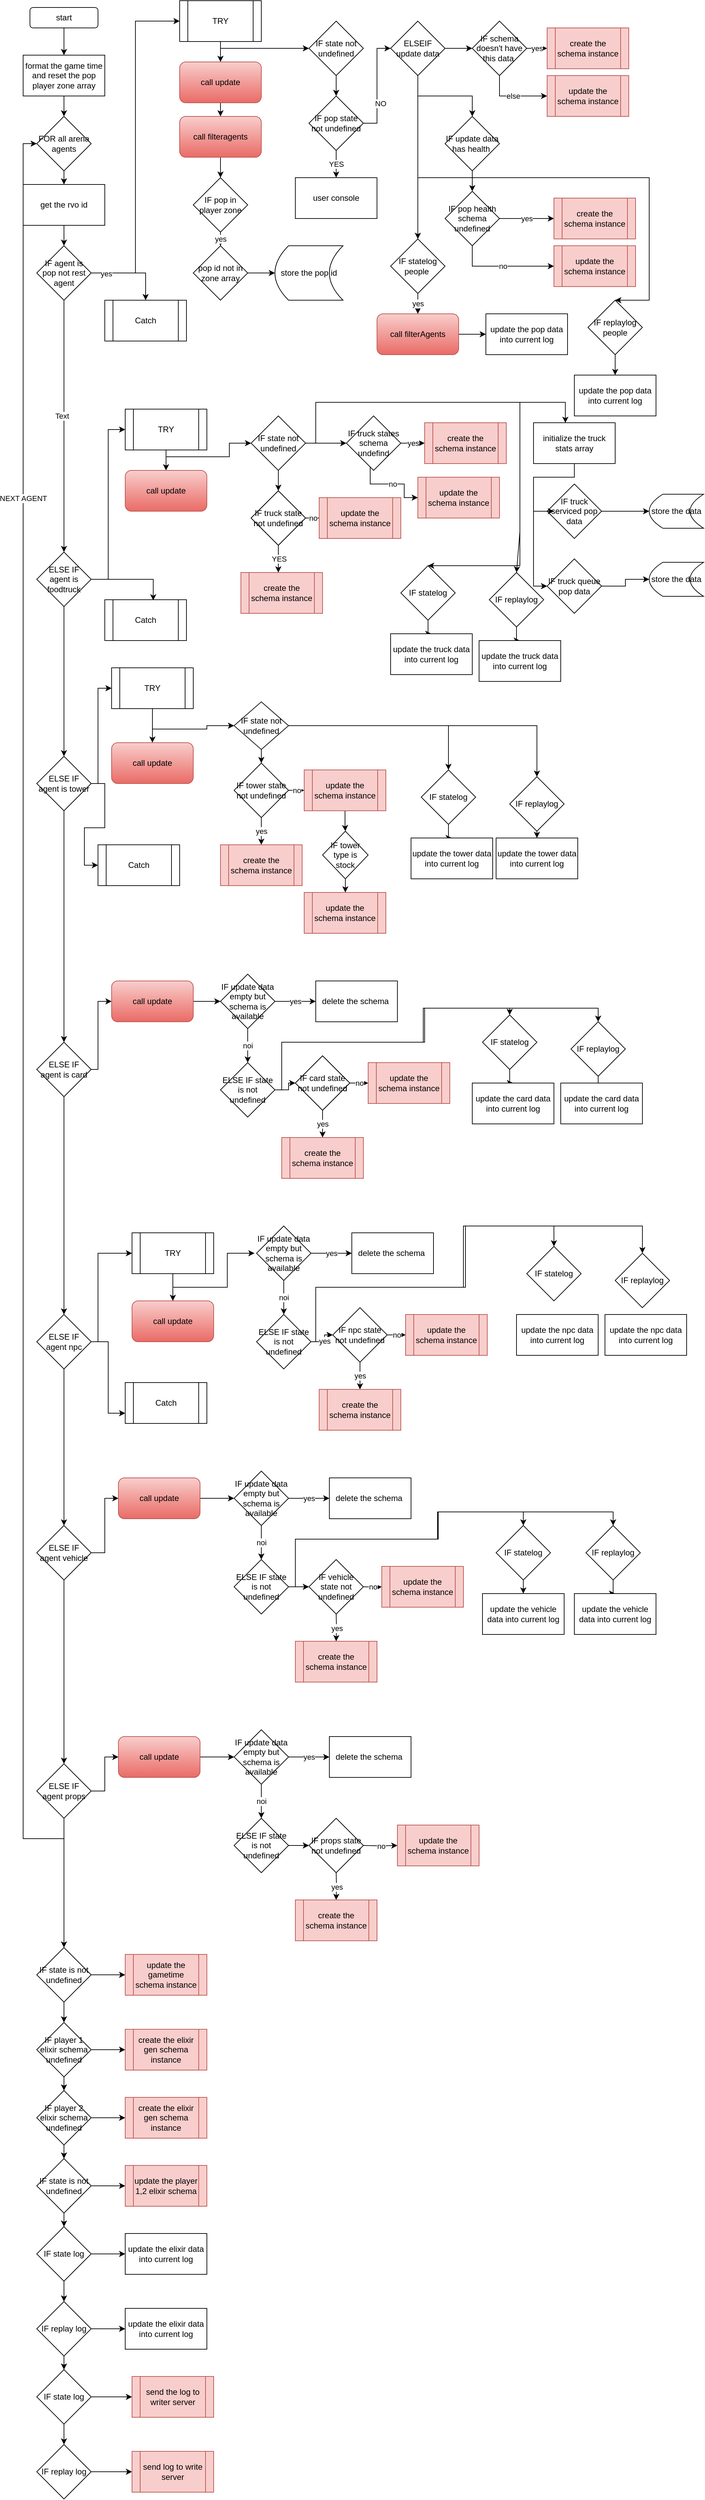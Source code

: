 <mxfile version="17.4.6" type="github">
  <diagram id="5fncajlDtrCnJXy9b40n" name="Page-1">
    <mxGraphModel dx="1888" dy="579" grid="1" gridSize="10" guides="1" tooltips="1" connect="1" arrows="1" fold="1" page="1" pageScale="1" pageWidth="850" pageHeight="1100" math="0" shadow="0">
      <root>
        <mxCell id="0" />
        <mxCell id="1" parent="0" />
        <mxCell id="dib6iKje-ptkpL54VLFL-3" value="" style="edgeStyle=orthogonalEdgeStyle;rounded=0;orthogonalLoop=1;jettySize=auto;html=1;fontColor=#000000;" edge="1" parent="1" source="dib6iKje-ptkpL54VLFL-1" target="dib6iKje-ptkpL54VLFL-2">
          <mxGeometry relative="1" as="geometry" />
        </mxCell>
        <mxCell id="dib6iKje-ptkpL54VLFL-1" value="start" style="rounded=1;whiteSpace=wrap;html=1;fontColor=#000000;" vertex="1" parent="1">
          <mxGeometry x="20" y="20" width="100" height="30" as="geometry" />
        </mxCell>
        <mxCell id="dib6iKje-ptkpL54VLFL-5" value="" style="edgeStyle=orthogonalEdgeStyle;rounded=0;orthogonalLoop=1;jettySize=auto;html=1;fontColor=#000000;" edge="1" parent="1" source="dib6iKje-ptkpL54VLFL-2" target="dib6iKje-ptkpL54VLFL-4">
          <mxGeometry relative="1" as="geometry" />
        </mxCell>
        <mxCell id="dib6iKje-ptkpL54VLFL-2" value="format the game time and reset the pop player zone array" style="rounded=0;whiteSpace=wrap;html=1;fontColor=#000000;" vertex="1" parent="1">
          <mxGeometry x="10" y="90" width="120" height="60" as="geometry" />
        </mxCell>
        <mxCell id="dib6iKje-ptkpL54VLFL-7" value="" style="edgeStyle=orthogonalEdgeStyle;rounded=0;orthogonalLoop=1;jettySize=auto;html=1;fontColor=#000000;" edge="1" parent="1" source="dib6iKje-ptkpL54VLFL-4" target="dib6iKje-ptkpL54VLFL-6">
          <mxGeometry relative="1" as="geometry" />
        </mxCell>
        <mxCell id="dib6iKje-ptkpL54VLFL-4" value="FOR all arena agents" style="rhombus;whiteSpace=wrap;html=1;fontColor=#000000;" vertex="1" parent="1">
          <mxGeometry x="30" y="180" width="80" height="80" as="geometry" />
        </mxCell>
        <mxCell id="dib6iKje-ptkpL54VLFL-9" value="" style="edgeStyle=orthogonalEdgeStyle;rounded=0;orthogonalLoop=1;jettySize=auto;html=1;fontColor=#000000;" edge="1" parent="1" source="dib6iKje-ptkpL54VLFL-6" target="dib6iKje-ptkpL54VLFL-8">
          <mxGeometry relative="1" as="geometry" />
        </mxCell>
        <mxCell id="dib6iKje-ptkpL54VLFL-6" value="get the rvo id" style="whiteSpace=wrap;html=1;fontColor=#000000;" vertex="1" parent="1">
          <mxGeometry x="10" y="280" width="120" height="60" as="geometry" />
        </mxCell>
        <mxCell id="dib6iKje-ptkpL54VLFL-11" style="edgeStyle=orthogonalEdgeStyle;rounded=0;orthogonalLoop=1;jettySize=auto;html=1;entryX=0;entryY=0.5;entryDx=0;entryDy=0;fontColor=#000000;" edge="1" parent="1" source="dib6iKje-ptkpL54VLFL-8" target="dib6iKje-ptkpL54VLFL-10">
          <mxGeometry relative="1" as="geometry" />
        </mxCell>
        <mxCell id="dib6iKje-ptkpL54VLFL-66" style="edgeStyle=orthogonalEdgeStyle;rounded=0;orthogonalLoop=1;jettySize=auto;html=1;entryX=0.5;entryY=0;entryDx=0;entryDy=0;fontColor=#000000;" edge="1" parent="1" source="dib6iKje-ptkpL54VLFL-8" target="dib6iKje-ptkpL54VLFL-65">
          <mxGeometry relative="1" as="geometry" />
        </mxCell>
        <mxCell id="dib6iKje-ptkpL54VLFL-69" value="yes" style="edgeLabel;html=1;align=center;verticalAlign=middle;resizable=0;points=[];fontColor=#000000;" vertex="1" connectable="0" parent="dib6iKje-ptkpL54VLFL-66">
          <mxGeometry x="-0.637" y="-1" relative="1" as="geometry">
            <mxPoint as="offset" />
          </mxGeometry>
        </mxCell>
        <mxCell id="dib6iKje-ptkpL54VLFL-68" value="" style="edgeStyle=orthogonalEdgeStyle;rounded=0;orthogonalLoop=1;jettySize=auto;html=1;fontColor=#000000;" edge="1" parent="1" source="dib6iKje-ptkpL54VLFL-8" target="dib6iKje-ptkpL54VLFL-67">
          <mxGeometry relative="1" as="geometry" />
        </mxCell>
        <mxCell id="dib6iKje-ptkpL54VLFL-70" value="Text" style="edgeLabel;html=1;align=center;verticalAlign=middle;resizable=0;points=[];fontColor=#000000;" vertex="1" connectable="0" parent="dib6iKje-ptkpL54VLFL-68">
          <mxGeometry x="-0.081" y="-3" relative="1" as="geometry">
            <mxPoint as="offset" />
          </mxGeometry>
        </mxCell>
        <mxCell id="dib6iKje-ptkpL54VLFL-8" value="IF agent is pop not rest agent" style="rhombus;whiteSpace=wrap;html=1;fontColor=#000000;" vertex="1" parent="1">
          <mxGeometry x="30" y="370" width="80" height="80" as="geometry" />
        </mxCell>
        <mxCell id="dib6iKje-ptkpL54VLFL-13" value="" style="edgeStyle=orthogonalEdgeStyle;rounded=0;orthogonalLoop=1;jettySize=auto;html=1;fontColor=#000000;" edge="1" parent="1" source="dib6iKje-ptkpL54VLFL-10" target="dib6iKje-ptkpL54VLFL-12">
          <mxGeometry relative="1" as="geometry" />
        </mxCell>
        <mxCell id="dib6iKje-ptkpL54VLFL-26" value="" style="edgeStyle=orthogonalEdgeStyle;rounded=0;orthogonalLoop=1;jettySize=auto;html=1;fontColor=#000000;" edge="1" parent="1" source="dib6iKje-ptkpL54VLFL-10" target="dib6iKje-ptkpL54VLFL-25">
          <mxGeometry relative="1" as="geometry">
            <Array as="points">
              <mxPoint x="300" y="80" />
            </Array>
          </mxGeometry>
        </mxCell>
        <mxCell id="dib6iKje-ptkpL54VLFL-10" value="TRY" style="shape=process;whiteSpace=wrap;html=1;backgroundOutline=1;fontColor=#000000;" vertex="1" parent="1">
          <mxGeometry x="240" y="10" width="120" height="60" as="geometry" />
        </mxCell>
        <mxCell id="dib6iKje-ptkpL54VLFL-16" value="" style="edgeStyle=orthogonalEdgeStyle;rounded=0;orthogonalLoop=1;jettySize=auto;html=1;fontColor=#000000;" edge="1" parent="1" source="dib6iKje-ptkpL54VLFL-12" target="dib6iKje-ptkpL54VLFL-15">
          <mxGeometry relative="1" as="geometry" />
        </mxCell>
        <mxCell id="dib6iKje-ptkpL54VLFL-12" value="call&amp;nbsp;update" style="rounded=1;whiteSpace=wrap;html=1;fillColor=#f8cecc;gradientColor=#ea6b66;strokeColor=#b85450;" vertex="1" parent="1">
          <mxGeometry x="240" y="100" width="120" height="60" as="geometry" />
        </mxCell>
        <mxCell id="dib6iKje-ptkpL54VLFL-18" value="" style="edgeStyle=orthogonalEdgeStyle;rounded=0;orthogonalLoop=1;jettySize=auto;html=1;fontColor=#000000;" edge="1" parent="1" source="dib6iKje-ptkpL54VLFL-15" target="dib6iKje-ptkpL54VLFL-17">
          <mxGeometry relative="1" as="geometry" />
        </mxCell>
        <mxCell id="dib6iKje-ptkpL54VLFL-15" value="call filteragents" style="rounded=1;whiteSpace=wrap;html=1;fillColor=#f8cecc;gradientColor=#ea6b66;strokeColor=#b85450;" vertex="1" parent="1">
          <mxGeometry x="240" y="180" width="120" height="60" as="geometry" />
        </mxCell>
        <mxCell id="dib6iKje-ptkpL54VLFL-20" value="yes" style="edgeStyle=orthogonalEdgeStyle;rounded=0;orthogonalLoop=1;jettySize=auto;html=1;fontColor=#000000;" edge="1" parent="1" source="dib6iKje-ptkpL54VLFL-17" target="dib6iKje-ptkpL54VLFL-19">
          <mxGeometry relative="1" as="geometry" />
        </mxCell>
        <mxCell id="dib6iKje-ptkpL54VLFL-17" value="IF pop in player zone" style="rhombus;whiteSpace=wrap;html=1;fontColor=#000000;" vertex="1" parent="1">
          <mxGeometry x="260" y="270" width="80" height="80" as="geometry" />
        </mxCell>
        <mxCell id="dib6iKje-ptkpL54VLFL-24" value="" style="edgeStyle=orthogonalEdgeStyle;rounded=0;orthogonalLoop=1;jettySize=auto;html=1;fontColor=#000000;" edge="1" parent="1" source="dib6iKje-ptkpL54VLFL-19" target="dib6iKje-ptkpL54VLFL-23">
          <mxGeometry relative="1" as="geometry" />
        </mxCell>
        <mxCell id="dib6iKje-ptkpL54VLFL-19" value="pop id not in zone array" style="rhombus;whiteSpace=wrap;html=1;fontColor=#000000;" vertex="1" parent="1">
          <mxGeometry x="260" y="370" width="80" height="80" as="geometry" />
        </mxCell>
        <mxCell id="dib6iKje-ptkpL54VLFL-23" value="store the pop id" style="shape=dataStorage;whiteSpace=wrap;html=1;fixedSize=1;fontColor=#000000;" vertex="1" parent="1">
          <mxGeometry x="380" y="370" width="100" height="80" as="geometry" />
        </mxCell>
        <mxCell id="dib6iKje-ptkpL54VLFL-28" value="" style="edgeStyle=orthogonalEdgeStyle;rounded=0;orthogonalLoop=1;jettySize=auto;html=1;fontColor=#000000;" edge="1" parent="1" source="dib6iKje-ptkpL54VLFL-25" target="dib6iKje-ptkpL54VLFL-27">
          <mxGeometry relative="1" as="geometry" />
        </mxCell>
        <mxCell id="dib6iKje-ptkpL54VLFL-25" value="IF state not undefined" style="rhombus;whiteSpace=wrap;html=1;fontColor=#000000;" vertex="1" parent="1">
          <mxGeometry x="430" y="40" width="80" height="80" as="geometry" />
        </mxCell>
        <mxCell id="dib6iKje-ptkpL54VLFL-30" value="YES" style="edgeStyle=orthogonalEdgeStyle;rounded=0;orthogonalLoop=1;jettySize=auto;html=1;fontColor=#000000;" edge="1" parent="1" source="dib6iKje-ptkpL54VLFL-27" target="dib6iKje-ptkpL54VLFL-29">
          <mxGeometry relative="1" as="geometry" />
        </mxCell>
        <mxCell id="dib6iKje-ptkpL54VLFL-32" value="" style="edgeStyle=orthogonalEdgeStyle;rounded=0;orthogonalLoop=1;jettySize=auto;html=1;fontColor=#000000;" edge="1" parent="1" source="dib6iKje-ptkpL54VLFL-27" target="dib6iKje-ptkpL54VLFL-31">
          <mxGeometry relative="1" as="geometry">
            <Array as="points">
              <mxPoint x="530" y="190" />
              <mxPoint x="530" y="80" />
            </Array>
          </mxGeometry>
        </mxCell>
        <mxCell id="dib6iKje-ptkpL54VLFL-33" value="NO" style="edgeLabel;html=1;align=center;verticalAlign=middle;resizable=0;points=[];fontColor=#000000;" vertex="1" connectable="0" parent="dib6iKje-ptkpL54VLFL-32">
          <mxGeometry x="-0.344" y="-5" relative="1" as="geometry">
            <mxPoint as="offset" />
          </mxGeometry>
        </mxCell>
        <mxCell id="dib6iKje-ptkpL54VLFL-27" value="IF pop state not undefined" style="rhombus;whiteSpace=wrap;html=1;fontColor=#000000;" vertex="1" parent="1">
          <mxGeometry x="430" y="150" width="80" height="80" as="geometry" />
        </mxCell>
        <mxCell id="dib6iKje-ptkpL54VLFL-29" value="user console" style="whiteSpace=wrap;html=1;fontColor=#000000;" vertex="1" parent="1">
          <mxGeometry x="410" y="270" width="120" height="60" as="geometry" />
        </mxCell>
        <mxCell id="dib6iKje-ptkpL54VLFL-35" value="" style="edgeStyle=orthogonalEdgeStyle;rounded=0;orthogonalLoop=1;jettySize=auto;html=1;fontColor=#000000;" edge="1" parent="1" source="dib6iKje-ptkpL54VLFL-31" target="dib6iKje-ptkpL54VLFL-34">
          <mxGeometry relative="1" as="geometry" />
        </mxCell>
        <mxCell id="dib6iKje-ptkpL54VLFL-41" value="" style="edgeStyle=orthogonalEdgeStyle;rounded=0;orthogonalLoop=1;jettySize=auto;html=1;fontColor=#000000;" edge="1" parent="1" source="dib6iKje-ptkpL54VLFL-31" target="dib6iKje-ptkpL54VLFL-40">
          <mxGeometry relative="1" as="geometry" />
        </mxCell>
        <mxCell id="dib6iKje-ptkpL54VLFL-52" style="edgeStyle=orthogonalEdgeStyle;rounded=0;orthogonalLoop=1;jettySize=auto;html=1;entryX=0.5;entryY=0;entryDx=0;entryDy=0;fontColor=#000000;" edge="1" parent="1" source="dib6iKje-ptkpL54VLFL-31" target="dib6iKje-ptkpL54VLFL-51">
          <mxGeometry relative="1" as="geometry" />
        </mxCell>
        <mxCell id="dib6iKje-ptkpL54VLFL-31" value="ELSEIF update data" style="rhombus;whiteSpace=wrap;html=1;fontColor=#000000;" vertex="1" parent="1">
          <mxGeometry x="550" y="40" width="80" height="80" as="geometry" />
        </mxCell>
        <mxCell id="dib6iKje-ptkpL54VLFL-37" value="yes" style="edgeStyle=orthogonalEdgeStyle;rounded=0;orthogonalLoop=1;jettySize=auto;html=1;fontColor=#000000;" edge="1" parent="1" source="dib6iKje-ptkpL54VLFL-34" target="dib6iKje-ptkpL54VLFL-36">
          <mxGeometry relative="1" as="geometry" />
        </mxCell>
        <mxCell id="dib6iKje-ptkpL54VLFL-39" value="else" style="edgeStyle=orthogonalEdgeStyle;rounded=0;orthogonalLoop=1;jettySize=auto;html=1;fontColor=#000000;" edge="1" parent="1" source="dib6iKje-ptkpL54VLFL-34" target="dib6iKje-ptkpL54VLFL-38">
          <mxGeometry relative="1" as="geometry">
            <Array as="points">
              <mxPoint x="710" y="130" />
              <mxPoint x="710" y="130" />
            </Array>
          </mxGeometry>
        </mxCell>
        <mxCell id="dib6iKje-ptkpL54VLFL-34" value="IF schema doesn&#39;t have this data&amp;nbsp;" style="rhombus;whiteSpace=wrap;html=1;fontColor=#000000;" vertex="1" parent="1">
          <mxGeometry x="670" y="40" width="80" height="80" as="geometry" />
        </mxCell>
        <mxCell id="dib6iKje-ptkpL54VLFL-36" value="create the schema instance" style="shape=process;whiteSpace=wrap;html=1;backgroundOutline=1;fillColor=#f8cecc;strokeColor=#b85450;" vertex="1" parent="1">
          <mxGeometry x="780" y="50" width="120" height="60" as="geometry" />
        </mxCell>
        <mxCell id="dib6iKje-ptkpL54VLFL-38" value="update the schema instance" style="shape=process;whiteSpace=wrap;html=1;backgroundOutline=1;fillColor=#f8cecc;strokeColor=#b85450;" vertex="1" parent="1">
          <mxGeometry x="780" y="120" width="120" height="60" as="geometry" />
        </mxCell>
        <mxCell id="dib6iKje-ptkpL54VLFL-43" value="" style="edgeStyle=orthogonalEdgeStyle;rounded=0;orthogonalLoop=1;jettySize=auto;html=1;fontColor=#000000;" edge="1" parent="1" source="dib6iKje-ptkpL54VLFL-40" target="dib6iKje-ptkpL54VLFL-42">
          <mxGeometry relative="1" as="geometry" />
        </mxCell>
        <mxCell id="dib6iKje-ptkpL54VLFL-40" value="IF update data has health&amp;nbsp;" style="rhombus;whiteSpace=wrap;html=1;fontColor=#000000;" vertex="1" parent="1">
          <mxGeometry x="630" y="180" width="80" height="80" as="geometry" />
        </mxCell>
        <mxCell id="dib6iKje-ptkpL54VLFL-45" value="yes" style="edgeStyle=orthogonalEdgeStyle;rounded=0;orthogonalLoop=1;jettySize=auto;html=1;fontColor=#000000;" edge="1" parent="1" source="dib6iKje-ptkpL54VLFL-42" target="dib6iKje-ptkpL54VLFL-44">
          <mxGeometry relative="1" as="geometry" />
        </mxCell>
        <mxCell id="dib6iKje-ptkpL54VLFL-49" value="no" style="edgeStyle=orthogonalEdgeStyle;rounded=0;orthogonalLoop=1;jettySize=auto;html=1;entryX=0;entryY=0.5;entryDx=0;entryDy=0;fontColor=#000000;" edge="1" parent="1" source="dib6iKje-ptkpL54VLFL-42" target="dib6iKje-ptkpL54VLFL-48">
          <mxGeometry relative="1" as="geometry">
            <Array as="points">
              <mxPoint x="670" y="400" />
            </Array>
          </mxGeometry>
        </mxCell>
        <mxCell id="dib6iKje-ptkpL54VLFL-42" value="IF pop health schema undefined" style="rhombus;whiteSpace=wrap;html=1;fontColor=#000000;" vertex="1" parent="1">
          <mxGeometry x="630" y="290" width="80" height="80" as="geometry" />
        </mxCell>
        <mxCell id="dib6iKje-ptkpL54VLFL-44" value="create the schema instance" style="shape=process;whiteSpace=wrap;html=1;backgroundOutline=1;fillColor=#f8cecc;strokeColor=#b85450;" vertex="1" parent="1">
          <mxGeometry x="790" y="300" width="120" height="60" as="geometry" />
        </mxCell>
        <mxCell id="dib6iKje-ptkpL54VLFL-48" value="update the schema instance" style="shape=process;whiteSpace=wrap;html=1;backgroundOutline=1;fillColor=#f8cecc;strokeColor=#b85450;" vertex="1" parent="1">
          <mxGeometry x="790" y="370" width="120" height="60" as="geometry" />
        </mxCell>
        <mxCell id="dib6iKje-ptkpL54VLFL-54" value="yes" style="edgeStyle=orthogonalEdgeStyle;rounded=0;orthogonalLoop=1;jettySize=auto;html=1;fontColor=#000000;" edge="1" parent="1" source="dib6iKje-ptkpL54VLFL-51" target="dib6iKje-ptkpL54VLFL-53">
          <mxGeometry relative="1" as="geometry" />
        </mxCell>
        <mxCell id="dib6iKje-ptkpL54VLFL-60" style="edgeStyle=orthogonalEdgeStyle;rounded=0;orthogonalLoop=1;jettySize=auto;html=1;fontColor=#000000;" edge="1" parent="1" source="dib6iKje-ptkpL54VLFL-51" target="dib6iKje-ptkpL54VLFL-59">
          <mxGeometry relative="1" as="geometry">
            <Array as="points">
              <mxPoint x="590" y="270" />
              <mxPoint x="930" y="270" />
              <mxPoint x="930" y="450" />
            </Array>
          </mxGeometry>
        </mxCell>
        <mxCell id="dib6iKje-ptkpL54VLFL-51" value="IF statelog people&amp;nbsp;" style="rhombus;whiteSpace=wrap;html=1;fontColor=#000000;" vertex="1" parent="1">
          <mxGeometry x="550" y="360" width="80" height="80" as="geometry" />
        </mxCell>
        <mxCell id="dib6iKje-ptkpL54VLFL-56" value="" style="edgeStyle=orthogonalEdgeStyle;rounded=0;orthogonalLoop=1;jettySize=auto;html=1;fontColor=#000000;" edge="1" parent="1" source="dib6iKje-ptkpL54VLFL-53">
          <mxGeometry relative="1" as="geometry">
            <mxPoint x="690" y="500" as="targetPoint" />
          </mxGeometry>
        </mxCell>
        <mxCell id="dib6iKje-ptkpL54VLFL-53" value="call filterAgents" style="rounded=1;whiteSpace=wrap;html=1;fillColor=#f8cecc;gradientColor=#ea6b66;strokeColor=#b85450;" vertex="1" parent="1">
          <mxGeometry x="530" y="470" width="120" height="60" as="geometry" />
        </mxCell>
        <mxCell id="dib6iKje-ptkpL54VLFL-57" value="update the pop data into current log" style="rounded=0;whiteSpace=wrap;html=1;fontColor=#000000;" vertex="1" parent="1">
          <mxGeometry x="690" y="470" width="120" height="60" as="geometry" />
        </mxCell>
        <mxCell id="dib6iKje-ptkpL54VLFL-62" value="" style="edgeStyle=orthogonalEdgeStyle;rounded=0;orthogonalLoop=1;jettySize=auto;html=1;fontColor=#000000;" edge="1" parent="1" source="dib6iKje-ptkpL54VLFL-59" target="dib6iKje-ptkpL54VLFL-61">
          <mxGeometry relative="1" as="geometry" />
        </mxCell>
        <mxCell id="dib6iKje-ptkpL54VLFL-59" value="IF replaylog people" style="rhombus;whiteSpace=wrap;html=1;fontColor=#000000;" vertex="1" parent="1">
          <mxGeometry x="840" y="450" width="80" height="80" as="geometry" />
        </mxCell>
        <mxCell id="dib6iKje-ptkpL54VLFL-61" value="update the pop data into current log" style="rounded=0;whiteSpace=wrap;html=1;fontColor=#000000;" vertex="1" parent="1">
          <mxGeometry x="820" y="560" width="120" height="60" as="geometry" />
        </mxCell>
        <mxCell id="dib6iKje-ptkpL54VLFL-65" value="Catch" style="shape=process;whiteSpace=wrap;html=1;backgroundOutline=1;fontColor=#000000;" vertex="1" parent="1">
          <mxGeometry x="130" y="450" width="120" height="60" as="geometry" />
        </mxCell>
        <mxCell id="dib6iKje-ptkpL54VLFL-72" style="edgeStyle=orthogonalEdgeStyle;rounded=0;orthogonalLoop=1;jettySize=auto;html=1;entryX=0;entryY=0.5;entryDx=0;entryDy=0;fontColor=#000000;" edge="1" parent="1" source="dib6iKje-ptkpL54VLFL-67" target="dib6iKje-ptkpL54VLFL-71">
          <mxGeometry relative="1" as="geometry" />
        </mxCell>
        <mxCell id="dib6iKje-ptkpL54VLFL-127" style="edgeStyle=orthogonalEdgeStyle;rounded=0;orthogonalLoop=1;jettySize=auto;html=1;entryX=0.593;entryY=0.017;entryDx=0;entryDy=0;entryPerimeter=0;fontColor=#000000;" edge="1" parent="1" source="dib6iKje-ptkpL54VLFL-67" target="dib6iKje-ptkpL54VLFL-126">
          <mxGeometry relative="1" as="geometry" />
        </mxCell>
        <mxCell id="dib6iKje-ptkpL54VLFL-129" value="" style="edgeStyle=orthogonalEdgeStyle;rounded=0;orthogonalLoop=1;jettySize=auto;html=1;fontColor=#000000;" edge="1" parent="1" source="dib6iKje-ptkpL54VLFL-67" target="dib6iKje-ptkpL54VLFL-128">
          <mxGeometry relative="1" as="geometry" />
        </mxCell>
        <mxCell id="dib6iKje-ptkpL54VLFL-67" value="ELSE IF agent is foodtruck" style="rhombus;whiteSpace=wrap;html=1;fontColor=#000000;" vertex="1" parent="1">
          <mxGeometry x="30" y="820" width="80" height="80" as="geometry" />
        </mxCell>
        <mxCell id="dib6iKje-ptkpL54VLFL-74" value="" style="edgeStyle=orthogonalEdgeStyle;rounded=0;orthogonalLoop=1;jettySize=auto;html=1;fontColor=#000000;" edge="1" parent="1" source="dib6iKje-ptkpL54VLFL-71" target="dib6iKje-ptkpL54VLFL-73">
          <mxGeometry relative="1" as="geometry" />
        </mxCell>
        <mxCell id="dib6iKje-ptkpL54VLFL-76" style="edgeStyle=orthogonalEdgeStyle;rounded=0;orthogonalLoop=1;jettySize=auto;html=1;entryX=0;entryY=0.5;entryDx=0;entryDy=0;fontColor=#000000;" edge="1" parent="1" source="dib6iKje-ptkpL54VLFL-71" target="dib6iKje-ptkpL54VLFL-75">
          <mxGeometry relative="1" as="geometry">
            <Array as="points">
              <mxPoint x="220" y="680" />
              <mxPoint x="313" y="680" />
              <mxPoint x="313" y="660" />
            </Array>
          </mxGeometry>
        </mxCell>
        <mxCell id="dib6iKje-ptkpL54VLFL-71" value="TRY" style="shape=process;whiteSpace=wrap;html=1;backgroundOutline=1;fontColor=#000000;" vertex="1" parent="1">
          <mxGeometry x="160" y="610" width="120" height="60" as="geometry" />
        </mxCell>
        <mxCell id="dib6iKje-ptkpL54VLFL-73" value="call&amp;nbsp;update" style="rounded=1;whiteSpace=wrap;html=1;fillColor=#f8cecc;gradientColor=#ea6b66;strokeColor=#b85450;" vertex="1" parent="1">
          <mxGeometry x="160" y="700" width="120" height="60" as="geometry" />
        </mxCell>
        <mxCell id="dib6iKje-ptkpL54VLFL-81" value="" style="edgeStyle=orthogonalEdgeStyle;rounded=0;orthogonalLoop=1;jettySize=auto;html=1;fontColor=#000000;" edge="1" parent="1" source="dib6iKje-ptkpL54VLFL-75" target="dib6iKje-ptkpL54VLFL-79">
          <mxGeometry relative="1" as="geometry" />
        </mxCell>
        <mxCell id="dib6iKje-ptkpL54VLFL-86" value="" style="edgeStyle=orthogonalEdgeStyle;rounded=0;orthogonalLoop=1;jettySize=auto;html=1;fontColor=#000000;" edge="1" parent="1" source="dib6iKje-ptkpL54VLFL-75" target="dib6iKje-ptkpL54VLFL-82">
          <mxGeometry relative="1" as="geometry" />
        </mxCell>
        <mxCell id="dib6iKje-ptkpL54VLFL-99" style="edgeStyle=orthogonalEdgeStyle;rounded=0;orthogonalLoop=1;jettySize=auto;html=1;entryX=0.39;entryY=0.003;entryDx=0;entryDy=0;entryPerimeter=0;fontColor=#000000;" edge="1" parent="1" source="dib6iKje-ptkpL54VLFL-75" target="dib6iKje-ptkpL54VLFL-98">
          <mxGeometry relative="1" as="geometry">
            <Array as="points">
              <mxPoint x="440" y="660" />
              <mxPoint x="440" y="600" />
              <mxPoint x="807" y="600" />
            </Array>
          </mxGeometry>
        </mxCell>
        <mxCell id="dib6iKje-ptkpL54VLFL-117" style="edgeStyle=orthogonalEdgeStyle;rounded=0;orthogonalLoop=1;jettySize=auto;html=1;entryX=0.5;entryY=0;entryDx=0;entryDy=0;fontColor=#000000;" edge="1" parent="1" source="dib6iKje-ptkpL54VLFL-75" target="dib6iKje-ptkpL54VLFL-114">
          <mxGeometry relative="1" as="geometry">
            <Array as="points">
              <mxPoint x="440" y="660" />
              <mxPoint x="440" y="600" />
              <mxPoint x="740" y="600" />
              <mxPoint x="740" y="840" />
            </Array>
          </mxGeometry>
        </mxCell>
        <mxCell id="dib6iKje-ptkpL54VLFL-75" value="IF state not undefined" style="rhombus;whiteSpace=wrap;html=1;fontColor=#000000;" vertex="1" parent="1">
          <mxGeometry x="345" y="620" width="80" height="80" as="geometry" />
        </mxCell>
        <mxCell id="dib6iKje-ptkpL54VLFL-78" value="YES" style="edgeStyle=orthogonalEdgeStyle;rounded=0;orthogonalLoop=1;jettySize=auto;html=1;fontColor=#000000;" edge="1" parent="1" source="dib6iKje-ptkpL54VLFL-79">
          <mxGeometry relative="1" as="geometry">
            <mxPoint x="385" y="850" as="targetPoint" />
          </mxGeometry>
        </mxCell>
        <mxCell id="dib6iKje-ptkpL54VLFL-84" value="no" style="edgeStyle=orthogonalEdgeStyle;rounded=0;orthogonalLoop=1;jettySize=auto;html=1;fontColor=#000000;" edge="1" parent="1" source="dib6iKje-ptkpL54VLFL-79">
          <mxGeometry relative="1" as="geometry">
            <mxPoint x="445" y="770" as="targetPoint" />
          </mxGeometry>
        </mxCell>
        <mxCell id="dib6iKje-ptkpL54VLFL-79" value="IF truck state not undefined" style="rhombus;whiteSpace=wrap;html=1;fontColor=#000000;" vertex="1" parent="1">
          <mxGeometry x="345" y="730" width="80" height="80" as="geometry" />
        </mxCell>
        <mxCell id="dib6iKje-ptkpL54VLFL-92" value="yes" style="edgeStyle=orthogonalEdgeStyle;rounded=0;orthogonalLoop=1;jettySize=auto;html=1;fontColor=#000000;" edge="1" parent="1" source="dib6iKje-ptkpL54VLFL-82" target="dib6iKje-ptkpL54VLFL-91">
          <mxGeometry relative="1" as="geometry" />
        </mxCell>
        <mxCell id="dib6iKje-ptkpL54VLFL-97" value="no" style="edgeStyle=orthogonalEdgeStyle;rounded=0;orthogonalLoop=1;jettySize=auto;html=1;entryX=0;entryY=0.5;entryDx=0;entryDy=0;fontColor=#000000;" edge="1" parent="1" source="dib6iKje-ptkpL54VLFL-82" target="dib6iKje-ptkpL54VLFL-96">
          <mxGeometry relative="1" as="geometry">
            <Array as="points">
              <mxPoint x="520" y="720" />
              <mxPoint x="570" y="720" />
              <mxPoint x="570" y="740" />
            </Array>
          </mxGeometry>
        </mxCell>
        <mxCell id="dib6iKje-ptkpL54VLFL-82" value="IF truck states schema undefind" style="rhombus;whiteSpace=wrap;html=1;fontColor=#000000;" vertex="1" parent="1">
          <mxGeometry x="485" y="620" width="80" height="80" as="geometry" />
        </mxCell>
        <mxCell id="dib6iKje-ptkpL54VLFL-89" value="create the schema instance" style="shape=process;whiteSpace=wrap;html=1;backgroundOutline=1;fillColor=#f8cecc;strokeColor=#b85450;" vertex="1" parent="1">
          <mxGeometry x="330" y="850" width="120" height="60" as="geometry" />
        </mxCell>
        <mxCell id="dib6iKje-ptkpL54VLFL-90" value="update the schema instance" style="shape=process;whiteSpace=wrap;html=1;backgroundOutline=1;fillColor=#f8cecc;strokeColor=#b85450;" vertex="1" parent="1">
          <mxGeometry x="445" y="740" width="120" height="60" as="geometry" />
        </mxCell>
        <mxCell id="dib6iKje-ptkpL54VLFL-91" value="create the schema instance" style="shape=process;whiteSpace=wrap;html=1;backgroundOutline=1;fillColor=#f8cecc;strokeColor=#b85450;" vertex="1" parent="1">
          <mxGeometry x="600" y="630" width="120" height="60" as="geometry" />
        </mxCell>
        <mxCell id="dib6iKje-ptkpL54VLFL-96" value="update the schema instance" style="shape=process;whiteSpace=wrap;html=1;backgroundOutline=1;fillColor=#f8cecc;strokeColor=#b85450;" vertex="1" parent="1">
          <mxGeometry x="590" y="710" width="120" height="60" as="geometry" />
        </mxCell>
        <mxCell id="dib6iKje-ptkpL54VLFL-108" style="edgeStyle=orthogonalEdgeStyle;rounded=0;orthogonalLoop=1;jettySize=auto;html=1;entryX=0;entryY=0.5;entryDx=0;entryDy=0;fontColor=#000000;exitX=0.5;exitY=1;exitDx=0;exitDy=0;" edge="1" parent="1" source="dib6iKje-ptkpL54VLFL-98" target="dib6iKje-ptkpL54VLFL-104">
          <mxGeometry relative="1" as="geometry">
            <Array as="points">
              <mxPoint x="820" y="710" />
              <mxPoint x="760" y="710" />
              <mxPoint x="760" y="870" />
            </Array>
          </mxGeometry>
        </mxCell>
        <mxCell id="dib6iKje-ptkpL54VLFL-98" value="initialize the truck stats array" style="rounded=0;whiteSpace=wrap;html=1;fontColor=#000000;" vertex="1" parent="1">
          <mxGeometry x="760" y="630" width="120" height="60" as="geometry" />
        </mxCell>
        <mxCell id="dib6iKje-ptkpL54VLFL-103" value="" style="edgeStyle=orthogonalEdgeStyle;rounded=0;orthogonalLoop=1;jettySize=auto;html=1;fontColor=#000000;" edge="1" parent="1" source="dib6iKje-ptkpL54VLFL-100" target="dib6iKje-ptkpL54VLFL-102">
          <mxGeometry relative="1" as="geometry" />
        </mxCell>
        <mxCell id="dib6iKje-ptkpL54VLFL-100" value="IF truck serviced pop data" style="rhombus;whiteSpace=wrap;html=1;fontColor=#000000;rounded=0;" vertex="1" parent="1">
          <mxGeometry x="780" y="720" width="80" height="80" as="geometry" />
        </mxCell>
        <mxCell id="dib6iKje-ptkpL54VLFL-102" value="store the data" style="shape=dataStorage;whiteSpace=wrap;html=1;fixedSize=1;fontColor=#000000;" vertex="1" parent="1">
          <mxGeometry x="930" y="735" width="80" height="50" as="geometry" />
        </mxCell>
        <mxCell id="dib6iKje-ptkpL54VLFL-107" value="" style="edgeStyle=orthogonalEdgeStyle;rounded=0;orthogonalLoop=1;jettySize=auto;html=1;fontColor=#000000;" edge="1" parent="1" source="dib6iKje-ptkpL54VLFL-104" target="dib6iKje-ptkpL54VLFL-106">
          <mxGeometry relative="1" as="geometry" />
        </mxCell>
        <mxCell id="dib6iKje-ptkpL54VLFL-104" value="IF truck queue pop data" style="rhombus;whiteSpace=wrap;html=1;fontColor=#000000;rounded=0;" vertex="1" parent="1">
          <mxGeometry x="780" y="830" width="80" height="80" as="geometry" />
        </mxCell>
        <mxCell id="dib6iKje-ptkpL54VLFL-106" value="store the data" style="shape=dataStorage;whiteSpace=wrap;html=1;fixedSize=1;fontColor=#000000;" vertex="1" parent="1">
          <mxGeometry x="930" y="835" width="80" height="50" as="geometry" />
        </mxCell>
        <mxCell id="dib6iKje-ptkpL54VLFL-113" value="" style="edgeStyle=orthogonalEdgeStyle;rounded=0;orthogonalLoop=1;jettySize=auto;html=1;fontColor=#000000;" edge="1" parent="1">
          <mxGeometry relative="1" as="geometry">
            <mxPoint x="760" y="760" as="sourcePoint" />
            <mxPoint x="790" y="759.5" as="targetPoint" />
          </mxGeometry>
        </mxCell>
        <mxCell id="dib6iKje-ptkpL54VLFL-116" value="" style="edgeStyle=orthogonalEdgeStyle;rounded=0;orthogonalLoop=1;jettySize=auto;html=1;fontColor=#000000;" edge="1" parent="1" source="dib6iKje-ptkpL54VLFL-114" target="dib6iKje-ptkpL54VLFL-115">
          <mxGeometry relative="1" as="geometry" />
        </mxCell>
        <mxCell id="dib6iKje-ptkpL54VLFL-114" value="IF statelog" style="rhombus;whiteSpace=wrap;html=1;fontColor=#000000;" vertex="1" parent="1">
          <mxGeometry x="565" y="840" width="80" height="80" as="geometry" />
        </mxCell>
        <mxCell id="dib6iKje-ptkpL54VLFL-115" value="update the truck data into current log" style="rounded=0;whiteSpace=wrap;html=1;fontColor=#000000;" vertex="1" parent="1">
          <mxGeometry x="550" y="940" width="120" height="60" as="geometry" />
        </mxCell>
        <mxCell id="dib6iKje-ptkpL54VLFL-123" value="" style="edgeStyle=orthogonalEdgeStyle;rounded=0;orthogonalLoop=1;jettySize=auto;html=1;fontColor=#000000;" edge="1" parent="1" source="dib6iKje-ptkpL54VLFL-121" target="dib6iKje-ptkpL54VLFL-122">
          <mxGeometry relative="1" as="geometry" />
        </mxCell>
        <mxCell id="dib6iKje-ptkpL54VLFL-121" value="IF replaylog" style="rhombus;whiteSpace=wrap;html=1;fontColor=#000000;" vertex="1" parent="1">
          <mxGeometry x="695" y="850" width="80" height="80" as="geometry" />
        </mxCell>
        <mxCell id="dib6iKje-ptkpL54VLFL-122" value="update the truck data into current log" style="rounded=0;whiteSpace=wrap;html=1;fontColor=#000000;" vertex="1" parent="1">
          <mxGeometry x="680" y="950" width="120" height="60" as="geometry" />
        </mxCell>
        <mxCell id="dib6iKje-ptkpL54VLFL-125" value="" style="endArrow=classic;html=1;rounded=0;fontColor=#000000;entryX=0.5;entryY=0;entryDx=0;entryDy=0;" edge="1" parent="1" target="dib6iKje-ptkpL54VLFL-121">
          <mxGeometry width="50" height="50" relative="1" as="geometry">
            <mxPoint x="740" y="790" as="sourcePoint" />
            <mxPoint x="680" y="750" as="targetPoint" />
          </mxGeometry>
        </mxCell>
        <mxCell id="dib6iKje-ptkpL54VLFL-126" value="Catch" style="shape=process;whiteSpace=wrap;html=1;backgroundOutline=1;fontColor=#000000;" vertex="1" parent="1">
          <mxGeometry x="130" y="890" width="120" height="60" as="geometry" />
        </mxCell>
        <mxCell id="dib6iKje-ptkpL54VLFL-131" style="edgeStyle=orthogonalEdgeStyle;rounded=0;orthogonalLoop=1;jettySize=auto;html=1;entryX=0;entryY=0.5;entryDx=0;entryDy=0;fontColor=#000000;" edge="1" parent="1" source="dib6iKje-ptkpL54VLFL-128" target="dib6iKje-ptkpL54VLFL-130">
          <mxGeometry relative="1" as="geometry">
            <Array as="points">
              <mxPoint x="120" y="1160" />
              <mxPoint x="120" y="1020" />
            </Array>
          </mxGeometry>
        </mxCell>
        <mxCell id="dib6iKje-ptkpL54VLFL-170" style="edgeStyle=orthogonalEdgeStyle;rounded=0;orthogonalLoop=1;jettySize=auto;html=1;entryX=0;entryY=0.5;entryDx=0;entryDy=0;fontColor=#000000;" edge="1" parent="1" source="dib6iKje-ptkpL54VLFL-128" target="dib6iKje-ptkpL54VLFL-169">
          <mxGeometry relative="1" as="geometry" />
        </mxCell>
        <mxCell id="dib6iKje-ptkpL54VLFL-172" value="" style="edgeStyle=orthogonalEdgeStyle;rounded=0;orthogonalLoop=1;jettySize=auto;html=1;fontColor=#000000;" edge="1" parent="1" source="dib6iKje-ptkpL54VLFL-128" target="dib6iKje-ptkpL54VLFL-171">
          <mxGeometry relative="1" as="geometry" />
        </mxCell>
        <mxCell id="dib6iKje-ptkpL54VLFL-128" value="ELSE IF agent is tower" style="rhombus;whiteSpace=wrap;html=1;fontColor=#000000;" vertex="1" parent="1">
          <mxGeometry x="30" y="1120" width="80" height="80" as="geometry" />
        </mxCell>
        <mxCell id="dib6iKje-ptkpL54VLFL-133" value="" style="edgeStyle=orthogonalEdgeStyle;rounded=0;orthogonalLoop=1;jettySize=auto;html=1;fontColor=#000000;" edge="1" parent="1" source="dib6iKje-ptkpL54VLFL-130" target="dib6iKje-ptkpL54VLFL-132">
          <mxGeometry relative="1" as="geometry" />
        </mxCell>
        <mxCell id="dib6iKje-ptkpL54VLFL-138" style="edgeStyle=orthogonalEdgeStyle;rounded=0;orthogonalLoop=1;jettySize=auto;html=1;fontColor=#000000;" edge="1" parent="1" source="dib6iKje-ptkpL54VLFL-130" target="dib6iKje-ptkpL54VLFL-135">
          <mxGeometry relative="1" as="geometry">
            <Array as="points">
              <mxPoint x="200" y="1080" />
              <mxPoint x="280" y="1080" />
              <mxPoint x="280" y="1075" />
            </Array>
          </mxGeometry>
        </mxCell>
        <mxCell id="dib6iKje-ptkpL54VLFL-130" value="TRY" style="shape=process;whiteSpace=wrap;html=1;backgroundOutline=1;fontColor=#000000;" vertex="1" parent="1">
          <mxGeometry x="140" y="990" width="120" height="60" as="geometry" />
        </mxCell>
        <mxCell id="dib6iKje-ptkpL54VLFL-132" value="call&amp;nbsp;update" style="rounded=1;whiteSpace=wrap;html=1;fillColor=#f8cecc;gradientColor=#ea6b66;strokeColor=#b85450;" vertex="1" parent="1">
          <mxGeometry x="140" y="1100" width="120" height="60" as="geometry" />
        </mxCell>
        <mxCell id="dib6iKje-ptkpL54VLFL-134" style="edgeStyle=orthogonalEdgeStyle;rounded=0;orthogonalLoop=1;jettySize=auto;html=1;exitX=0.5;exitY=1;exitDx=0;exitDy=0;fontColor=#000000;" edge="1" parent="1" source="dib6iKje-ptkpL54VLFL-132" target="dib6iKje-ptkpL54VLFL-132">
          <mxGeometry relative="1" as="geometry" />
        </mxCell>
        <mxCell id="dib6iKje-ptkpL54VLFL-152" value="" style="edgeStyle=orthogonalEdgeStyle;rounded=0;orthogonalLoop=1;jettySize=auto;html=1;fontColor=#000000;" edge="1" parent="1" source="dib6iKje-ptkpL54VLFL-135" target="dib6iKje-ptkpL54VLFL-148">
          <mxGeometry relative="1" as="geometry" />
        </mxCell>
        <mxCell id="dib6iKje-ptkpL54VLFL-165" style="edgeStyle=orthogonalEdgeStyle;rounded=0;orthogonalLoop=1;jettySize=auto;html=1;entryX=0.5;entryY=0;entryDx=0;entryDy=0;fontColor=#000000;" edge="1" parent="1" source="dib6iKje-ptkpL54VLFL-135" target="dib6iKje-ptkpL54VLFL-163">
          <mxGeometry relative="1" as="geometry" />
        </mxCell>
        <mxCell id="dib6iKje-ptkpL54VLFL-166" style="edgeStyle=orthogonalEdgeStyle;rounded=0;orthogonalLoop=1;jettySize=auto;html=1;entryX=0.5;entryY=0;entryDx=0;entryDy=0;fontColor=#000000;" edge="1" parent="1" source="dib6iKje-ptkpL54VLFL-135" target="dib6iKje-ptkpL54VLFL-161">
          <mxGeometry relative="1" as="geometry" />
        </mxCell>
        <mxCell id="dib6iKje-ptkpL54VLFL-135" value="IF state not undefined" style="rhombus;whiteSpace=wrap;html=1;fontColor=#000000;" vertex="1" parent="1">
          <mxGeometry x="320" y="1040" width="80" height="70" as="geometry" />
        </mxCell>
        <mxCell id="dib6iKje-ptkpL54VLFL-145" value="IF truck state not undefined" style="rhombus;whiteSpace=wrap;html=1;fontColor=#000000;" vertex="1" parent="1">
          <mxGeometry x="345" y="730" width="80" height="80" as="geometry" />
        </mxCell>
        <mxCell id="dib6iKje-ptkpL54VLFL-146" value="create the schema instance" style="shape=process;whiteSpace=wrap;html=1;backgroundOutline=1;fillColor=#f8cecc;strokeColor=#b85450;" vertex="1" parent="1">
          <mxGeometry x="330" y="850" width="120" height="60" as="geometry" />
        </mxCell>
        <mxCell id="dib6iKje-ptkpL54VLFL-157" value="" style="edgeStyle=orthogonalEdgeStyle;rounded=0;orthogonalLoop=1;jettySize=auto;html=1;fontColor=#000000;" edge="1" parent="1" source="dib6iKje-ptkpL54VLFL-147" target="dib6iKje-ptkpL54VLFL-156">
          <mxGeometry relative="1" as="geometry" />
        </mxCell>
        <mxCell id="dib6iKje-ptkpL54VLFL-147" value="update the schema instance" style="shape=process;whiteSpace=wrap;html=1;backgroundOutline=1;fillColor=#f8cecc;strokeColor=#b85450;" vertex="1" parent="1">
          <mxGeometry x="423" y="1140" width="120" height="60" as="geometry" />
        </mxCell>
        <mxCell id="dib6iKje-ptkpL54VLFL-154" value="no" style="edgeStyle=orthogonalEdgeStyle;rounded=0;orthogonalLoop=1;jettySize=auto;html=1;fontColor=#000000;" edge="1" parent="1" source="dib6iKje-ptkpL54VLFL-148" target="dib6iKje-ptkpL54VLFL-147">
          <mxGeometry relative="1" as="geometry" />
        </mxCell>
        <mxCell id="dib6iKje-ptkpL54VLFL-155" value="yes" style="edgeStyle=orthogonalEdgeStyle;rounded=0;orthogonalLoop=1;jettySize=auto;html=1;fontColor=#000000;" edge="1" parent="1" source="dib6iKje-ptkpL54VLFL-148" target="dib6iKje-ptkpL54VLFL-149">
          <mxGeometry relative="1" as="geometry" />
        </mxCell>
        <mxCell id="dib6iKje-ptkpL54VLFL-148" value="IF tower state not undefined" style="rhombus;whiteSpace=wrap;html=1;fontColor=#000000;" vertex="1" parent="1">
          <mxGeometry x="320" y="1130" width="80" height="80" as="geometry" />
        </mxCell>
        <mxCell id="dib6iKje-ptkpL54VLFL-149" value="create the schema instance" style="shape=process;whiteSpace=wrap;html=1;backgroundOutline=1;fillColor=#f8cecc;strokeColor=#b85450;" vertex="1" parent="1">
          <mxGeometry x="300" y="1250" width="120" height="60" as="geometry" />
        </mxCell>
        <mxCell id="dib6iKje-ptkpL54VLFL-160" value="" style="edgeStyle=orthogonalEdgeStyle;rounded=0;orthogonalLoop=1;jettySize=auto;html=1;fontColor=#000000;" edge="1" parent="1" source="dib6iKje-ptkpL54VLFL-156" target="dib6iKje-ptkpL54VLFL-158">
          <mxGeometry relative="1" as="geometry" />
        </mxCell>
        <mxCell id="dib6iKje-ptkpL54VLFL-156" value="IF tower type is stock" style="rhombus;whiteSpace=wrap;html=1;fontColor=#000000;" vertex="1" parent="1">
          <mxGeometry x="450" y="1230" width="67" height="70" as="geometry" />
        </mxCell>
        <mxCell id="dib6iKje-ptkpL54VLFL-158" value="update the schema instance" style="shape=process;whiteSpace=wrap;html=1;backgroundOutline=1;fillColor=#f8cecc;strokeColor=#b85450;" vertex="1" parent="1">
          <mxGeometry x="423" y="1320" width="120" height="60" as="geometry" />
        </mxCell>
        <mxCell id="dib6iKje-ptkpL54VLFL-167" value="" style="edgeStyle=orthogonalEdgeStyle;rounded=0;orthogonalLoop=1;jettySize=auto;html=1;fontColor=#000000;" edge="1" parent="1" source="dib6iKje-ptkpL54VLFL-161" target="dib6iKje-ptkpL54VLFL-162">
          <mxGeometry relative="1" as="geometry" />
        </mxCell>
        <mxCell id="dib6iKje-ptkpL54VLFL-161" value="IF statelog" style="rhombus;whiteSpace=wrap;html=1;fontColor=#000000;" vertex="1" parent="1">
          <mxGeometry x="595" y="1140" width="80" height="80" as="geometry" />
        </mxCell>
        <mxCell id="dib6iKje-ptkpL54VLFL-162" value="update the tower data into current log" style="rounded=0;whiteSpace=wrap;html=1;fontColor=#000000;" vertex="1" parent="1">
          <mxGeometry x="580" y="1240" width="120" height="60" as="geometry" />
        </mxCell>
        <mxCell id="dib6iKje-ptkpL54VLFL-168" value="" style="edgeStyle=orthogonalEdgeStyle;rounded=0;orthogonalLoop=1;jettySize=auto;html=1;fontColor=#000000;" edge="1" parent="1" source="dib6iKje-ptkpL54VLFL-163" target="dib6iKje-ptkpL54VLFL-164">
          <mxGeometry relative="1" as="geometry" />
        </mxCell>
        <mxCell id="dib6iKje-ptkpL54VLFL-163" value="IF replaylog" style="rhombus;whiteSpace=wrap;html=1;fontColor=#000000;" vertex="1" parent="1">
          <mxGeometry x="725" y="1150" width="80" height="80" as="geometry" />
        </mxCell>
        <mxCell id="dib6iKje-ptkpL54VLFL-164" value="update the tower data into current log" style="rounded=0;whiteSpace=wrap;html=1;fontColor=#000000;" vertex="1" parent="1">
          <mxGeometry x="705" y="1240" width="120" height="60" as="geometry" />
        </mxCell>
        <mxCell id="dib6iKje-ptkpL54VLFL-169" value="Catch" style="shape=process;whiteSpace=wrap;html=1;backgroundOutline=1;fontColor=#000000;" vertex="1" parent="1">
          <mxGeometry x="120" y="1250" width="120" height="60" as="geometry" />
        </mxCell>
        <mxCell id="dib6iKje-ptkpL54VLFL-175" style="edgeStyle=orthogonalEdgeStyle;rounded=0;orthogonalLoop=1;jettySize=auto;html=1;entryX=0;entryY=0.5;entryDx=0;entryDy=0;fontColor=#000000;" edge="1" parent="1" source="dib6iKje-ptkpL54VLFL-171" target="dib6iKje-ptkpL54VLFL-174">
          <mxGeometry relative="1" as="geometry">
            <Array as="points">
              <mxPoint x="120" y="1580" />
              <mxPoint x="120" y="1480" />
            </Array>
          </mxGeometry>
        </mxCell>
        <mxCell id="dib6iKje-ptkpL54VLFL-206" value="" style="edgeStyle=orthogonalEdgeStyle;rounded=0;orthogonalLoop=1;jettySize=auto;html=1;fontColor=#000000;" edge="1" parent="1" source="dib6iKje-ptkpL54VLFL-171" target="dib6iKje-ptkpL54VLFL-205">
          <mxGeometry relative="1" as="geometry" />
        </mxCell>
        <mxCell id="dib6iKje-ptkpL54VLFL-171" value="ELSE IF agent is card" style="rhombus;whiteSpace=wrap;html=1;fontColor=#000000;" vertex="1" parent="1">
          <mxGeometry x="30" y="1540" width="80" height="80" as="geometry" />
        </mxCell>
        <mxCell id="dib6iKje-ptkpL54VLFL-177" value="" style="edgeStyle=orthogonalEdgeStyle;rounded=0;orthogonalLoop=1;jettySize=auto;html=1;fontColor=#000000;" edge="1" parent="1" source="dib6iKje-ptkpL54VLFL-174" target="dib6iKje-ptkpL54VLFL-176">
          <mxGeometry relative="1" as="geometry" />
        </mxCell>
        <mxCell id="dib6iKje-ptkpL54VLFL-174" value="call&amp;nbsp;update" style="rounded=1;whiteSpace=wrap;html=1;fillColor=#f8cecc;gradientColor=#ea6b66;strokeColor=#b85450;" vertex="1" parent="1">
          <mxGeometry x="140" y="1450" width="120" height="60" as="geometry" />
        </mxCell>
        <mxCell id="dib6iKje-ptkpL54VLFL-179" value="yes" style="edgeStyle=orthogonalEdgeStyle;rounded=0;orthogonalLoop=1;jettySize=auto;html=1;fontColor=#000000;" edge="1" parent="1" source="dib6iKje-ptkpL54VLFL-176" target="dib6iKje-ptkpL54VLFL-178">
          <mxGeometry relative="1" as="geometry" />
        </mxCell>
        <mxCell id="dib6iKje-ptkpL54VLFL-181" value="noi" style="edgeStyle=orthogonalEdgeStyle;rounded=0;orthogonalLoop=1;jettySize=auto;html=1;fontColor=#000000;" edge="1" parent="1" source="dib6iKje-ptkpL54VLFL-176" target="dib6iKje-ptkpL54VLFL-180">
          <mxGeometry relative="1" as="geometry">
            <Array as="points">
              <mxPoint x="340" y="1550" />
              <mxPoint x="340" y="1550" />
            </Array>
          </mxGeometry>
        </mxCell>
        <mxCell id="dib6iKje-ptkpL54VLFL-176" value="IF update data empty but schema is available" style="rhombus;whiteSpace=wrap;html=1;fontColor=#000000;" vertex="1" parent="1">
          <mxGeometry x="300" y="1440" width="80" height="80" as="geometry" />
        </mxCell>
        <mxCell id="dib6iKje-ptkpL54VLFL-178" value="delete the schema&amp;nbsp;" style="whiteSpace=wrap;html=1;fontColor=#000000;" vertex="1" parent="1">
          <mxGeometry x="440" y="1450" width="120" height="60" as="geometry" />
        </mxCell>
        <mxCell id="dib6iKje-ptkpL54VLFL-186" value="" style="edgeStyle=orthogonalEdgeStyle;rounded=0;orthogonalLoop=1;jettySize=auto;html=1;fontColor=#000000;" edge="1" parent="1" source="dib6iKje-ptkpL54VLFL-180" target="dib6iKje-ptkpL54VLFL-184">
          <mxGeometry relative="1" as="geometry" />
        </mxCell>
        <mxCell id="dib6iKje-ptkpL54VLFL-207" style="edgeStyle=orthogonalEdgeStyle;rounded=0;orthogonalLoop=1;jettySize=auto;html=1;entryX=0.5;entryY=0;entryDx=0;entryDy=0;fontColor=#000000;" edge="1" parent="1" source="dib6iKje-ptkpL54VLFL-180" target="dib6iKje-ptkpL54VLFL-198">
          <mxGeometry relative="1" as="geometry">
            <Array as="points">
              <mxPoint x="390" y="1610" />
              <mxPoint x="390" y="1540" />
              <mxPoint x="598" y="1540" />
              <mxPoint x="598" y="1490" />
              <mxPoint x="855" y="1490" />
            </Array>
          </mxGeometry>
        </mxCell>
        <mxCell id="dib6iKje-ptkpL54VLFL-211" style="edgeStyle=orthogonalEdgeStyle;rounded=0;orthogonalLoop=1;jettySize=auto;html=1;entryX=0.5;entryY=0;entryDx=0;entryDy=0;fontColor=#000000;" edge="1" parent="1" source="dib6iKje-ptkpL54VLFL-180" target="dib6iKje-ptkpL54VLFL-196">
          <mxGeometry relative="1" as="geometry">
            <Array as="points">
              <mxPoint x="390" y="1610" />
              <mxPoint x="390" y="1540" />
              <mxPoint x="600" y="1540" />
              <mxPoint x="600" y="1490" />
              <mxPoint x="725" y="1490" />
            </Array>
          </mxGeometry>
        </mxCell>
        <mxCell id="dib6iKje-ptkpL54VLFL-180" value="ELSE IF state is not undefined" style="rhombus;whiteSpace=wrap;html=1;fontColor=#000000;" vertex="1" parent="1">
          <mxGeometry x="300" y="1570" width="80" height="80" as="geometry" />
        </mxCell>
        <mxCell id="dib6iKje-ptkpL54VLFL-183" value="update the schema instance" style="shape=process;whiteSpace=wrap;html=1;backgroundOutline=1;fillColor=#f8cecc;strokeColor=#b85450;" vertex="1" parent="1">
          <mxGeometry x="517" y="1570" width="120" height="60" as="geometry" />
        </mxCell>
        <mxCell id="dib6iKje-ptkpL54VLFL-187" value="no" style="edgeStyle=orthogonalEdgeStyle;rounded=0;orthogonalLoop=1;jettySize=auto;html=1;fontColor=#000000;" edge="1" parent="1" source="dib6iKje-ptkpL54VLFL-184" target="dib6iKje-ptkpL54VLFL-183">
          <mxGeometry relative="1" as="geometry" />
        </mxCell>
        <mxCell id="dib6iKje-ptkpL54VLFL-188" value="yes" style="edgeStyle=orthogonalEdgeStyle;rounded=0;orthogonalLoop=1;jettySize=auto;html=1;fontColor=#000000;" edge="1" parent="1" source="dib6iKje-ptkpL54VLFL-184" target="dib6iKje-ptkpL54VLFL-185">
          <mxGeometry relative="1" as="geometry" />
        </mxCell>
        <mxCell id="dib6iKje-ptkpL54VLFL-184" value="IF card state not undefined" style="rhombus;whiteSpace=wrap;html=1;fontColor=#000000;" vertex="1" parent="1">
          <mxGeometry x="410" y="1560" width="80" height="80" as="geometry" />
        </mxCell>
        <mxCell id="dib6iKje-ptkpL54VLFL-185" value="create the schema instance" style="shape=process;whiteSpace=wrap;html=1;backgroundOutline=1;fillColor=#f8cecc;strokeColor=#b85450;" vertex="1" parent="1">
          <mxGeometry x="390" y="1680" width="120" height="60" as="geometry" />
        </mxCell>
        <mxCell id="dib6iKje-ptkpL54VLFL-203" value="" style="edgeStyle=orthogonalEdgeStyle;rounded=0;orthogonalLoop=1;jettySize=auto;html=1;fontColor=#000000;" edge="1" parent="1" source="dib6iKje-ptkpL54VLFL-196" target="dib6iKje-ptkpL54VLFL-197">
          <mxGeometry relative="1" as="geometry" />
        </mxCell>
        <mxCell id="dib6iKje-ptkpL54VLFL-196" value="IF statelog" style="rhombus;whiteSpace=wrap;html=1;fontColor=#000000;" vertex="1" parent="1">
          <mxGeometry x="685" y="1500" width="80" height="80" as="geometry" />
        </mxCell>
        <mxCell id="dib6iKje-ptkpL54VLFL-197" value="update the card data into current log" style="rounded=0;whiteSpace=wrap;html=1;fontColor=#000000;" vertex="1" parent="1">
          <mxGeometry x="670" y="1600" width="120" height="60" as="geometry" />
        </mxCell>
        <mxCell id="dib6iKje-ptkpL54VLFL-204" value="" style="edgeStyle=orthogonalEdgeStyle;rounded=0;orthogonalLoop=1;jettySize=auto;html=1;fontColor=#000000;" edge="1" parent="1" source="dib6iKje-ptkpL54VLFL-198" target="dib6iKje-ptkpL54VLFL-199">
          <mxGeometry relative="1" as="geometry" />
        </mxCell>
        <mxCell id="dib6iKje-ptkpL54VLFL-198" value="IF replaylog" style="rhombus;whiteSpace=wrap;html=1;fontColor=#000000;" vertex="1" parent="1">
          <mxGeometry x="815" y="1510" width="80" height="80" as="geometry" />
        </mxCell>
        <mxCell id="dib6iKje-ptkpL54VLFL-199" value="update the card data into current log" style="rounded=0;whiteSpace=wrap;html=1;fontColor=#000000;" vertex="1" parent="1">
          <mxGeometry x="800" y="1600" width="120" height="60" as="geometry" />
        </mxCell>
        <mxCell id="dib6iKje-ptkpL54VLFL-215" style="edgeStyle=orthogonalEdgeStyle;rounded=0;orthogonalLoop=1;jettySize=auto;html=1;entryX=0;entryY=0.5;entryDx=0;entryDy=0;fontColor=#000000;" edge="1" parent="1" source="dib6iKje-ptkpL54VLFL-205" target="dib6iKje-ptkpL54VLFL-214">
          <mxGeometry relative="1" as="geometry">
            <Array as="points">
              <mxPoint x="120" y="1980" />
              <mxPoint x="120" y="1850" />
              <mxPoint x="160" y="1850" />
            </Array>
          </mxGeometry>
        </mxCell>
        <mxCell id="dib6iKje-ptkpL54VLFL-249" style="edgeStyle=orthogonalEdgeStyle;rounded=0;orthogonalLoop=1;jettySize=auto;html=1;entryX=0;entryY=0.75;entryDx=0;entryDy=0;fontColor=#000000;" edge="1" parent="1" source="dib6iKje-ptkpL54VLFL-205" target="dib6iKje-ptkpL54VLFL-248">
          <mxGeometry relative="1" as="geometry" />
        </mxCell>
        <mxCell id="dib6iKje-ptkpL54VLFL-251" value="" style="edgeStyle=orthogonalEdgeStyle;rounded=0;orthogonalLoop=1;jettySize=auto;html=1;fontColor=#000000;" edge="1" parent="1" source="dib6iKje-ptkpL54VLFL-205" target="dib6iKje-ptkpL54VLFL-250">
          <mxGeometry relative="1" as="geometry" />
        </mxCell>
        <mxCell id="dib6iKje-ptkpL54VLFL-205" value="ELSE IF agent npc" style="rhombus;whiteSpace=wrap;html=1;fontColor=#000000;" vertex="1" parent="1">
          <mxGeometry x="30" y="1940" width="80" height="80" as="geometry" />
        </mxCell>
        <mxCell id="dib6iKje-ptkpL54VLFL-217" value="" style="edgeStyle=orthogonalEdgeStyle;rounded=0;orthogonalLoop=1;jettySize=auto;html=1;fontColor=#000000;" edge="1" parent="1" source="dib6iKje-ptkpL54VLFL-214" target="dib6iKje-ptkpL54VLFL-216">
          <mxGeometry relative="1" as="geometry" />
        </mxCell>
        <mxCell id="dib6iKje-ptkpL54VLFL-214" value="TRY" style="shape=process;whiteSpace=wrap;html=1;backgroundOutline=1;fontColor=#000000;" vertex="1" parent="1">
          <mxGeometry x="170" y="1820" width="120" height="60" as="geometry" />
        </mxCell>
        <mxCell id="dib6iKje-ptkpL54VLFL-225" style="edgeStyle=orthogonalEdgeStyle;rounded=0;orthogonalLoop=1;jettySize=auto;html=1;fontColor=#000000;" edge="1" parent="1" source="dib6iKje-ptkpL54VLFL-216">
          <mxGeometry relative="1" as="geometry">
            <mxPoint x="350" y="1850" as="targetPoint" />
            <Array as="points">
              <mxPoint x="230" y="1900" />
              <mxPoint x="310" y="1900" />
              <mxPoint x="310" y="1850" />
            </Array>
          </mxGeometry>
        </mxCell>
        <mxCell id="dib6iKje-ptkpL54VLFL-216" value="call&amp;nbsp;update" style="rounded=1;whiteSpace=wrap;html=1;fillColor=#f8cecc;gradientColor=#ea6b66;strokeColor=#b85450;" vertex="1" parent="1">
          <mxGeometry x="170" y="1920" width="120" height="60" as="geometry" />
        </mxCell>
        <mxCell id="dib6iKje-ptkpL54VLFL-220" value="yes" style="edgeStyle=orthogonalEdgeStyle;rounded=0;orthogonalLoop=1;jettySize=auto;html=1;fontColor=#000000;" edge="1" parent="1" source="dib6iKje-ptkpL54VLFL-222" target="dib6iKje-ptkpL54VLFL-223">
          <mxGeometry relative="1" as="geometry" />
        </mxCell>
        <mxCell id="dib6iKje-ptkpL54VLFL-221" value="noi" style="edgeStyle=orthogonalEdgeStyle;rounded=0;orthogonalLoop=1;jettySize=auto;html=1;fontColor=#000000;" edge="1" parent="1" source="dib6iKje-ptkpL54VLFL-222" target="dib6iKje-ptkpL54VLFL-224">
          <mxGeometry relative="1" as="geometry">
            <Array as="points">
              <mxPoint x="393" y="1920" />
              <mxPoint x="393" y="1920" />
            </Array>
          </mxGeometry>
        </mxCell>
        <mxCell id="dib6iKje-ptkpL54VLFL-222" value="IF update data empty but schema is available" style="rhombus;whiteSpace=wrap;html=1;fontColor=#000000;" vertex="1" parent="1">
          <mxGeometry x="353" y="1810" width="80" height="80" as="geometry" />
        </mxCell>
        <mxCell id="dib6iKje-ptkpL54VLFL-223" value="delete the schema&amp;nbsp;" style="whiteSpace=wrap;html=1;fontColor=#000000;" vertex="1" parent="1">
          <mxGeometry x="493" y="1820" width="120" height="60" as="geometry" />
        </mxCell>
        <mxCell id="dib6iKje-ptkpL54VLFL-231" value="yes" style="edgeStyle=orthogonalEdgeStyle;rounded=0;orthogonalLoop=1;jettySize=auto;html=1;fontColor=#000000;" edge="1" parent="1" source="dib6iKje-ptkpL54VLFL-224" target="dib6iKje-ptkpL54VLFL-229">
          <mxGeometry relative="1" as="geometry" />
        </mxCell>
        <mxCell id="dib6iKje-ptkpL54VLFL-246" style="edgeStyle=orthogonalEdgeStyle;rounded=0;orthogonalLoop=1;jettySize=auto;html=1;entryX=0.5;entryY=0;entryDx=0;entryDy=0;fontColor=#000000;" edge="1" parent="1" source="dib6iKje-ptkpL54VLFL-224" target="dib6iKje-ptkpL54VLFL-244">
          <mxGeometry relative="1" as="geometry">
            <Array as="points">
              <mxPoint x="440" y="1980" />
              <mxPoint x="440" y="1900" />
              <mxPoint x="657" y="1900" />
              <mxPoint x="657" y="1810" />
              <mxPoint x="920" y="1810" />
            </Array>
          </mxGeometry>
        </mxCell>
        <mxCell id="dib6iKje-ptkpL54VLFL-247" style="edgeStyle=orthogonalEdgeStyle;rounded=0;orthogonalLoop=1;jettySize=auto;html=1;entryX=0.5;entryY=0;entryDx=0;entryDy=0;fontColor=#000000;" edge="1" parent="1" source="dib6iKje-ptkpL54VLFL-224" target="dib6iKje-ptkpL54VLFL-242">
          <mxGeometry relative="1" as="geometry">
            <Array as="points">
              <mxPoint x="440" y="1980" />
              <mxPoint x="440" y="1900" />
              <mxPoint x="660" y="1900" />
              <mxPoint x="660" y="1810" />
              <mxPoint x="790" y="1810" />
            </Array>
          </mxGeometry>
        </mxCell>
        <mxCell id="dib6iKje-ptkpL54VLFL-224" value="ELSE IF state is not undefined" style="rhombus;whiteSpace=wrap;html=1;fontColor=#000000;" vertex="1" parent="1">
          <mxGeometry x="353" y="1940" width="80" height="80" as="geometry" />
        </mxCell>
        <mxCell id="dib6iKje-ptkpL54VLFL-226" value="IF card state not undefined" style="rhombus;whiteSpace=wrap;html=1;fontColor=#000000;" vertex="1" parent="1">
          <mxGeometry x="410" y="1560" width="80" height="80" as="geometry" />
        </mxCell>
        <mxCell id="dib6iKje-ptkpL54VLFL-227" value="create the schema instance" style="shape=process;whiteSpace=wrap;html=1;backgroundOutline=1;fillColor=#f8cecc;strokeColor=#b85450;" vertex="1" parent="1">
          <mxGeometry x="390" y="1680" width="120" height="60" as="geometry" />
        </mxCell>
        <mxCell id="dib6iKje-ptkpL54VLFL-228" value="update the schema instance" style="shape=process;whiteSpace=wrap;html=1;backgroundOutline=1;fillColor=#f8cecc;strokeColor=#b85450;" vertex="1" parent="1">
          <mxGeometry x="572" y="1940" width="120" height="60" as="geometry" />
        </mxCell>
        <mxCell id="dib6iKje-ptkpL54VLFL-232" value="no" style="edgeStyle=orthogonalEdgeStyle;rounded=0;orthogonalLoop=1;jettySize=auto;html=1;fontColor=#000000;" edge="1" parent="1" source="dib6iKje-ptkpL54VLFL-229" target="dib6iKje-ptkpL54VLFL-228">
          <mxGeometry relative="1" as="geometry" />
        </mxCell>
        <mxCell id="dib6iKje-ptkpL54VLFL-233" value="yes" style="edgeStyle=orthogonalEdgeStyle;rounded=0;orthogonalLoop=1;jettySize=auto;html=1;fontColor=#000000;" edge="1" parent="1" source="dib6iKje-ptkpL54VLFL-229" target="dib6iKje-ptkpL54VLFL-230">
          <mxGeometry relative="1" as="geometry" />
        </mxCell>
        <mxCell id="dib6iKje-ptkpL54VLFL-229" value="IF npc state not undefined" style="rhombus;whiteSpace=wrap;html=1;fontColor=#000000;" vertex="1" parent="1">
          <mxGeometry x="465" y="1930" width="80" height="80" as="geometry" />
        </mxCell>
        <mxCell id="dib6iKje-ptkpL54VLFL-230" value="create the schema instance" style="shape=process;whiteSpace=wrap;html=1;backgroundOutline=1;fillColor=#f8cecc;strokeColor=#b85450;" vertex="1" parent="1">
          <mxGeometry x="445" y="2050" width="120" height="60" as="geometry" />
        </mxCell>
        <mxCell id="dib6iKje-ptkpL54VLFL-271" value="" style="edgeStyle=orthogonalEdgeStyle;rounded=0;orthogonalLoop=1;jettySize=auto;html=1;fontColor=#000000;" edge="1" parent="1" source="dib6iKje-ptkpL54VLFL-238" target="dib6iKje-ptkpL54VLFL-239">
          <mxGeometry relative="1" as="geometry" />
        </mxCell>
        <mxCell id="dib6iKje-ptkpL54VLFL-238" value="IF statelog" style="rhombus;whiteSpace=wrap;html=1;fontColor=#000000;" vertex="1" parent="1">
          <mxGeometry x="705" y="2250" width="80" height="80" as="geometry" />
        </mxCell>
        <mxCell id="dib6iKje-ptkpL54VLFL-239" value="update the vehicle data into current log" style="rounded=0;whiteSpace=wrap;html=1;fontColor=#000000;" vertex="1" parent="1">
          <mxGeometry x="685" y="2350" width="120" height="60" as="geometry" />
        </mxCell>
        <mxCell id="dib6iKje-ptkpL54VLFL-272" value="" style="edgeStyle=orthogonalEdgeStyle;rounded=0;orthogonalLoop=1;jettySize=auto;html=1;fontColor=#000000;" edge="1" parent="1" source="dib6iKje-ptkpL54VLFL-240" target="dib6iKje-ptkpL54VLFL-241">
          <mxGeometry relative="1" as="geometry" />
        </mxCell>
        <mxCell id="dib6iKje-ptkpL54VLFL-240" value="IF replaylog" style="rhombus;whiteSpace=wrap;html=1;fontColor=#000000;" vertex="1" parent="1">
          <mxGeometry x="837" y="2250" width="80" height="80" as="geometry" />
        </mxCell>
        <mxCell id="dib6iKje-ptkpL54VLFL-241" value="update the vehicle data into current log" style="rounded=0;whiteSpace=wrap;html=1;fontColor=#000000;" vertex="1" parent="1">
          <mxGeometry x="820" y="2350" width="120" height="60" as="geometry" />
        </mxCell>
        <mxCell id="dib6iKje-ptkpL54VLFL-242" value="IF statelog" style="rhombus;whiteSpace=wrap;html=1;fontColor=#000000;" vertex="1" parent="1">
          <mxGeometry x="750" y="1840" width="80" height="80" as="geometry" />
        </mxCell>
        <mxCell id="dib6iKje-ptkpL54VLFL-243" value="update the npc data into current log" style="rounded=0;whiteSpace=wrap;html=1;fontColor=#000000;" vertex="1" parent="1">
          <mxGeometry x="735" y="1940" width="120" height="60" as="geometry" />
        </mxCell>
        <mxCell id="dib6iKje-ptkpL54VLFL-244" value="IF replaylog" style="rhombus;whiteSpace=wrap;html=1;fontColor=#000000;" vertex="1" parent="1">
          <mxGeometry x="880" y="1850" width="80" height="80" as="geometry" />
        </mxCell>
        <mxCell id="dib6iKje-ptkpL54VLFL-245" value="update the npc data into current log" style="rounded=0;whiteSpace=wrap;html=1;fontColor=#000000;" vertex="1" parent="1">
          <mxGeometry x="865" y="1940" width="120" height="60" as="geometry" />
        </mxCell>
        <mxCell id="dib6iKje-ptkpL54VLFL-248" value="Catch" style="shape=process;whiteSpace=wrap;html=1;backgroundOutline=1;fontColor=#000000;" vertex="1" parent="1">
          <mxGeometry x="160" y="2040" width="120" height="60" as="geometry" />
        </mxCell>
        <mxCell id="dib6iKje-ptkpL54VLFL-254" style="edgeStyle=orthogonalEdgeStyle;rounded=0;orthogonalLoop=1;jettySize=auto;html=1;entryX=0;entryY=0.5;entryDx=0;entryDy=0;fontColor=#000000;" edge="1" parent="1" source="dib6iKje-ptkpL54VLFL-250" target="dib6iKje-ptkpL54VLFL-253">
          <mxGeometry relative="1" as="geometry" />
        </mxCell>
        <mxCell id="dib6iKje-ptkpL54VLFL-274" value="" style="edgeStyle=orthogonalEdgeStyle;rounded=0;orthogonalLoop=1;jettySize=auto;html=1;fontColor=#000000;" edge="1" parent="1" source="dib6iKje-ptkpL54VLFL-250" target="dib6iKje-ptkpL54VLFL-273">
          <mxGeometry relative="1" as="geometry" />
        </mxCell>
        <mxCell id="dib6iKje-ptkpL54VLFL-250" value="ELSE IF agent vehicle" style="rhombus;whiteSpace=wrap;html=1;fontColor=#000000;" vertex="1" parent="1">
          <mxGeometry x="30" y="2250" width="80" height="80" as="geometry" />
        </mxCell>
        <mxCell id="dib6iKje-ptkpL54VLFL-262" value="" style="edgeStyle=orthogonalEdgeStyle;rounded=0;orthogonalLoop=1;jettySize=auto;html=1;fontColor=#000000;" edge="1" parent="1" source="dib6iKje-ptkpL54VLFL-253" target="dib6iKje-ptkpL54VLFL-259">
          <mxGeometry relative="1" as="geometry" />
        </mxCell>
        <mxCell id="dib6iKje-ptkpL54VLFL-253" value="call&amp;nbsp;update" style="rounded=1;whiteSpace=wrap;html=1;fillColor=#f8cecc;gradientColor=#ea6b66;strokeColor=#b85450;" vertex="1" parent="1">
          <mxGeometry x="150" y="2180" width="120" height="60" as="geometry" />
        </mxCell>
        <mxCell id="dib6iKje-ptkpL54VLFL-257" value="yes" style="edgeStyle=orthogonalEdgeStyle;rounded=0;orthogonalLoop=1;jettySize=auto;html=1;fontColor=#000000;" edge="1" parent="1" source="dib6iKje-ptkpL54VLFL-259" target="dib6iKje-ptkpL54VLFL-260">
          <mxGeometry relative="1" as="geometry" />
        </mxCell>
        <mxCell id="dib6iKje-ptkpL54VLFL-258" value="noi" style="edgeStyle=orthogonalEdgeStyle;rounded=0;orthogonalLoop=1;jettySize=auto;html=1;fontColor=#000000;" edge="1" parent="1" source="dib6iKje-ptkpL54VLFL-259" target="dib6iKje-ptkpL54VLFL-261">
          <mxGeometry relative="1" as="geometry">
            <Array as="points">
              <mxPoint x="360" y="2280" />
              <mxPoint x="360" y="2280" />
            </Array>
          </mxGeometry>
        </mxCell>
        <mxCell id="dib6iKje-ptkpL54VLFL-259" value="IF update data empty but schema is available" style="rhombus;whiteSpace=wrap;html=1;fontColor=#000000;" vertex="1" parent="1">
          <mxGeometry x="320" y="2170" width="80" height="80" as="geometry" />
        </mxCell>
        <mxCell id="dib6iKje-ptkpL54VLFL-260" value="delete the schema&amp;nbsp;" style="whiteSpace=wrap;html=1;fontColor=#000000;" vertex="1" parent="1">
          <mxGeometry x="460" y="2180" width="120" height="60" as="geometry" />
        </mxCell>
        <mxCell id="dib6iKje-ptkpL54VLFL-268" value="" style="edgeStyle=orthogonalEdgeStyle;rounded=0;orthogonalLoop=1;jettySize=auto;html=1;fontColor=#000000;" edge="1" parent="1" source="dib6iKje-ptkpL54VLFL-261" target="dib6iKje-ptkpL54VLFL-266">
          <mxGeometry relative="1" as="geometry" />
        </mxCell>
        <mxCell id="dib6iKje-ptkpL54VLFL-269" style="edgeStyle=orthogonalEdgeStyle;rounded=0;orthogonalLoop=1;jettySize=auto;html=1;entryX=0.5;entryY=0;entryDx=0;entryDy=0;fontColor=#000000;" edge="1" parent="1" source="dib6iKje-ptkpL54VLFL-261" target="dib6iKje-ptkpL54VLFL-240">
          <mxGeometry relative="1" as="geometry">
            <Array as="points">
              <mxPoint x="410" y="2340" />
              <mxPoint x="410" y="2270" />
              <mxPoint x="619" y="2270" />
              <mxPoint x="619" y="2230" />
              <mxPoint x="877" y="2230" />
            </Array>
          </mxGeometry>
        </mxCell>
        <mxCell id="dib6iKje-ptkpL54VLFL-270" style="edgeStyle=orthogonalEdgeStyle;rounded=0;orthogonalLoop=1;jettySize=auto;html=1;entryX=0.5;entryY=0;entryDx=0;entryDy=0;fontColor=#000000;" edge="1" parent="1" source="dib6iKje-ptkpL54VLFL-261" target="dib6iKje-ptkpL54VLFL-238">
          <mxGeometry relative="1" as="geometry">
            <Array as="points">
              <mxPoint x="410" y="2340" />
              <mxPoint x="410" y="2270" />
              <mxPoint x="620" y="2270" />
              <mxPoint x="620" y="2230" />
              <mxPoint x="745" y="2230" />
            </Array>
          </mxGeometry>
        </mxCell>
        <mxCell id="dib6iKje-ptkpL54VLFL-261" value="ELSE IF state is not undefined" style="rhombus;whiteSpace=wrap;html=1;fontColor=#000000;" vertex="1" parent="1">
          <mxGeometry x="320" y="2300" width="80" height="80" as="geometry" />
        </mxCell>
        <mxCell id="dib6iKje-ptkpL54VLFL-263" value="update the schema instance" style="shape=process;whiteSpace=wrap;html=1;backgroundOutline=1;fillColor=#f8cecc;strokeColor=#b85450;" vertex="1" parent="1">
          <mxGeometry x="537" y="2310" width="120" height="60" as="geometry" />
        </mxCell>
        <mxCell id="dib6iKje-ptkpL54VLFL-264" value="no" style="edgeStyle=orthogonalEdgeStyle;rounded=0;orthogonalLoop=1;jettySize=auto;html=1;fontColor=#000000;" edge="1" parent="1" target="dib6iKje-ptkpL54VLFL-263">
          <mxGeometry relative="1" as="geometry">
            <mxPoint x="510" y="2340" as="sourcePoint" />
          </mxGeometry>
        </mxCell>
        <mxCell id="dib6iKje-ptkpL54VLFL-265" value="yes" style="edgeStyle=orthogonalEdgeStyle;rounded=0;orthogonalLoop=1;jettySize=auto;html=1;fontColor=#000000;" edge="1" parent="1">
          <mxGeometry relative="1" as="geometry">
            <mxPoint x="470" y="2380" as="sourcePoint" />
            <mxPoint x="470" y="2420" as="targetPoint" />
          </mxGeometry>
        </mxCell>
        <mxCell id="dib6iKje-ptkpL54VLFL-266" value="IF vehicle state not undefined" style="rhombus;whiteSpace=wrap;html=1;fontColor=#000000;" vertex="1" parent="1">
          <mxGeometry x="430" y="2300" width="80" height="80" as="geometry" />
        </mxCell>
        <mxCell id="dib6iKje-ptkpL54VLFL-267" value="create the schema instance" style="shape=process;whiteSpace=wrap;html=1;backgroundOutline=1;fillColor=#f8cecc;strokeColor=#b85450;" vertex="1" parent="1">
          <mxGeometry x="410" y="2420" width="120" height="60" as="geometry" />
        </mxCell>
        <mxCell id="dib6iKje-ptkpL54VLFL-280" style="edgeStyle=orthogonalEdgeStyle;rounded=0;orthogonalLoop=1;jettySize=auto;html=1;entryX=0;entryY=0.5;entryDx=0;entryDy=0;fontColor=#000000;" edge="1" parent="1" source="dib6iKje-ptkpL54VLFL-273" target="dib6iKje-ptkpL54VLFL-279">
          <mxGeometry relative="1" as="geometry" />
        </mxCell>
        <mxCell id="dib6iKje-ptkpL54VLFL-294" style="edgeStyle=orthogonalEdgeStyle;rounded=0;orthogonalLoop=1;jettySize=auto;html=1;entryX=0;entryY=0.5;entryDx=0;entryDy=0;fontColor=#000000;" edge="1" parent="1" source="dib6iKje-ptkpL54VLFL-273" target="dib6iKje-ptkpL54VLFL-4">
          <mxGeometry relative="1" as="geometry">
            <Array as="points">
              <mxPoint x="70" y="2710" />
              <mxPoint x="10" y="2710" />
              <mxPoint x="10" y="220" />
            </Array>
          </mxGeometry>
        </mxCell>
        <mxCell id="dib6iKje-ptkpL54VLFL-295" value="NEXT AGENT" style="edgeLabel;html=1;align=center;verticalAlign=middle;resizable=0;points=[];fontColor=#000000;" vertex="1" connectable="0" parent="dib6iKje-ptkpL54VLFL-294">
          <mxGeometry x="0.584" relative="1" as="geometry">
            <mxPoint as="offset" />
          </mxGeometry>
        </mxCell>
        <mxCell id="dib6iKje-ptkpL54VLFL-298" style="edgeStyle=orthogonalEdgeStyle;rounded=0;orthogonalLoop=1;jettySize=auto;html=1;fontColor=#000000;" edge="1" parent="1" source="dib6iKje-ptkpL54VLFL-273" target="dib6iKje-ptkpL54VLFL-297">
          <mxGeometry relative="1" as="geometry" />
        </mxCell>
        <mxCell id="dib6iKje-ptkpL54VLFL-273" value="ELSE IF agent props" style="rhombus;whiteSpace=wrap;html=1;fontColor=#000000;" vertex="1" parent="1">
          <mxGeometry x="30" y="2600" width="80" height="80" as="geometry" />
        </mxCell>
        <mxCell id="dib6iKje-ptkpL54VLFL-286" value="" style="edgeStyle=orthogonalEdgeStyle;rounded=0;orthogonalLoop=1;jettySize=auto;html=1;fontColor=#000000;" edge="1" parent="1" source="dib6iKje-ptkpL54VLFL-279" target="dib6iKje-ptkpL54VLFL-283">
          <mxGeometry relative="1" as="geometry" />
        </mxCell>
        <mxCell id="dib6iKje-ptkpL54VLFL-279" value="call&amp;nbsp;update" style="rounded=1;whiteSpace=wrap;html=1;fillColor=#f8cecc;gradientColor=#ea6b66;strokeColor=#b85450;" vertex="1" parent="1">
          <mxGeometry x="150" y="2560" width="120" height="60" as="geometry" />
        </mxCell>
        <mxCell id="dib6iKje-ptkpL54VLFL-281" value="yes" style="edgeStyle=orthogonalEdgeStyle;rounded=0;orthogonalLoop=1;jettySize=auto;html=1;fontColor=#000000;" edge="1" parent="1" source="dib6iKje-ptkpL54VLFL-283" target="dib6iKje-ptkpL54VLFL-284">
          <mxGeometry relative="1" as="geometry" />
        </mxCell>
        <mxCell id="dib6iKje-ptkpL54VLFL-282" value="noi" style="edgeStyle=orthogonalEdgeStyle;rounded=0;orthogonalLoop=1;jettySize=auto;html=1;fontColor=#000000;" edge="1" parent="1" source="dib6iKje-ptkpL54VLFL-283" target="dib6iKje-ptkpL54VLFL-285">
          <mxGeometry relative="1" as="geometry">
            <Array as="points">
              <mxPoint x="360" y="2660" />
              <mxPoint x="360" y="2660" />
            </Array>
          </mxGeometry>
        </mxCell>
        <mxCell id="dib6iKje-ptkpL54VLFL-283" value="IF update data empty but schema is available" style="rhombus;whiteSpace=wrap;html=1;fontColor=#000000;" vertex="1" parent="1">
          <mxGeometry x="320" y="2550" width="80" height="80" as="geometry" />
        </mxCell>
        <mxCell id="dib6iKje-ptkpL54VLFL-284" value="delete the schema&amp;nbsp;" style="whiteSpace=wrap;html=1;fontColor=#000000;" vertex="1" parent="1">
          <mxGeometry x="460" y="2560" width="120" height="60" as="geometry" />
        </mxCell>
        <mxCell id="dib6iKje-ptkpL54VLFL-293" value="" style="edgeStyle=orthogonalEdgeStyle;rounded=0;orthogonalLoop=1;jettySize=auto;html=1;fontColor=#000000;" edge="1" parent="1" source="dib6iKje-ptkpL54VLFL-285" target="dib6iKje-ptkpL54VLFL-291">
          <mxGeometry relative="1" as="geometry" />
        </mxCell>
        <mxCell id="dib6iKje-ptkpL54VLFL-285" value="ELSE IF state is not undefined" style="rhombus;whiteSpace=wrap;html=1;fontColor=#000000;" vertex="1" parent="1">
          <mxGeometry x="320" y="2680" width="80" height="80" as="geometry" />
        </mxCell>
        <mxCell id="dib6iKje-ptkpL54VLFL-288" value="update the schema instance" style="shape=process;whiteSpace=wrap;html=1;backgroundOutline=1;fillColor=#f8cecc;strokeColor=#b85450;" vertex="1" parent="1">
          <mxGeometry x="560" y="2690" width="120" height="60" as="geometry" />
        </mxCell>
        <mxCell id="dib6iKje-ptkpL54VLFL-289" value="no" style="edgeStyle=orthogonalEdgeStyle;rounded=0;orthogonalLoop=1;jettySize=auto;html=1;fontColor=#000000;" edge="1" parent="1" target="dib6iKje-ptkpL54VLFL-288">
          <mxGeometry relative="1" as="geometry">
            <mxPoint x="510" y="2720" as="sourcePoint" />
          </mxGeometry>
        </mxCell>
        <mxCell id="dib6iKje-ptkpL54VLFL-290" value="yes" style="edgeStyle=orthogonalEdgeStyle;rounded=0;orthogonalLoop=1;jettySize=auto;html=1;fontColor=#000000;" edge="1" parent="1">
          <mxGeometry relative="1" as="geometry">
            <mxPoint x="470" y="2760" as="sourcePoint" />
            <mxPoint x="470" y="2800" as="targetPoint" />
          </mxGeometry>
        </mxCell>
        <mxCell id="dib6iKje-ptkpL54VLFL-291" value="IF props state not undefined" style="rhombus;whiteSpace=wrap;html=1;fontColor=#000000;" vertex="1" parent="1">
          <mxGeometry x="430" y="2680" width="80" height="80" as="geometry" />
        </mxCell>
        <mxCell id="dib6iKje-ptkpL54VLFL-292" value="create the schema instance" style="shape=process;whiteSpace=wrap;html=1;backgroundOutline=1;fillColor=#f8cecc;strokeColor=#b85450;" vertex="1" parent="1">
          <mxGeometry x="410" y="2800" width="120" height="60" as="geometry" />
        </mxCell>
        <mxCell id="dib6iKje-ptkpL54VLFL-300" value="" style="edgeStyle=orthogonalEdgeStyle;rounded=0;orthogonalLoop=1;jettySize=auto;html=1;fontColor=#000000;" edge="1" parent="1" source="dib6iKje-ptkpL54VLFL-297" target="dib6iKje-ptkpL54VLFL-299">
          <mxGeometry relative="1" as="geometry" />
        </mxCell>
        <mxCell id="dib6iKje-ptkpL54VLFL-303" value="" style="edgeStyle=orthogonalEdgeStyle;rounded=0;orthogonalLoop=1;jettySize=auto;html=1;fontColor=#000000;" edge="1" parent="1" source="dib6iKje-ptkpL54VLFL-297" target="dib6iKje-ptkpL54VLFL-302">
          <mxGeometry relative="1" as="geometry" />
        </mxCell>
        <mxCell id="dib6iKje-ptkpL54VLFL-297" value="IF state is not undefined" style="rhombus;whiteSpace=wrap;html=1;fontColor=#000000;" vertex="1" parent="1">
          <mxGeometry x="30" y="2870" width="80" height="80" as="geometry" />
        </mxCell>
        <mxCell id="dib6iKje-ptkpL54VLFL-299" value="update the gametime schema instance" style="shape=process;whiteSpace=wrap;html=1;backgroundOutline=1;fillColor=#f8cecc;strokeColor=#b85450;" vertex="1" parent="1">
          <mxGeometry x="160" y="2880" width="120" height="60" as="geometry" />
        </mxCell>
        <mxCell id="dib6iKje-ptkpL54VLFL-305" value="" style="edgeStyle=orthogonalEdgeStyle;rounded=0;orthogonalLoop=1;jettySize=auto;html=1;fontColor=#000000;" edge="1" parent="1" source="dib6iKje-ptkpL54VLFL-302" target="dib6iKje-ptkpL54VLFL-304">
          <mxGeometry relative="1" as="geometry" />
        </mxCell>
        <mxCell id="dib6iKje-ptkpL54VLFL-310" value="" style="edgeStyle=orthogonalEdgeStyle;rounded=0;orthogonalLoop=1;jettySize=auto;html=1;fontColor=#000000;" edge="1" parent="1" source="dib6iKje-ptkpL54VLFL-302" target="dib6iKje-ptkpL54VLFL-308">
          <mxGeometry relative="1" as="geometry" />
        </mxCell>
        <mxCell id="dib6iKje-ptkpL54VLFL-302" value="IF player 1 elixir schema undefined" style="rhombus;whiteSpace=wrap;html=1;fontColor=#000000;" vertex="1" parent="1">
          <mxGeometry x="30" y="2980" width="80" height="80" as="geometry" />
        </mxCell>
        <mxCell id="dib6iKje-ptkpL54VLFL-304" value="create the elixir gen schema instance" style="shape=process;whiteSpace=wrap;html=1;backgroundOutline=1;fillColor=#f8cecc;strokeColor=#b85450;" vertex="1" parent="1">
          <mxGeometry x="160" y="2990" width="120" height="60" as="geometry" />
        </mxCell>
        <mxCell id="dib6iKje-ptkpL54VLFL-307" value="" style="edgeStyle=orthogonalEdgeStyle;rounded=0;orthogonalLoop=1;jettySize=auto;html=1;fontColor=#000000;" edge="1" parent="1" source="dib6iKje-ptkpL54VLFL-308" target="dib6iKje-ptkpL54VLFL-309">
          <mxGeometry relative="1" as="geometry" />
        </mxCell>
        <mxCell id="dib6iKje-ptkpL54VLFL-314" value="" style="edgeStyle=orthogonalEdgeStyle;rounded=0;orthogonalLoop=1;jettySize=auto;html=1;fontColor=#000000;" edge="1" parent="1" source="dib6iKje-ptkpL54VLFL-308" target="dib6iKje-ptkpL54VLFL-312">
          <mxGeometry relative="1" as="geometry" />
        </mxCell>
        <mxCell id="dib6iKje-ptkpL54VLFL-308" value="IF player 2 elixir schema undefined" style="rhombus;whiteSpace=wrap;html=1;fontColor=#000000;" vertex="1" parent="1">
          <mxGeometry x="30" y="3080" width="80" height="80" as="geometry" />
        </mxCell>
        <mxCell id="dib6iKje-ptkpL54VLFL-309" value="create the elixir gen schema instance" style="shape=process;whiteSpace=wrap;html=1;backgroundOutline=1;fillColor=#f8cecc;strokeColor=#b85450;" vertex="1" parent="1">
          <mxGeometry x="160" y="3090" width="120" height="60" as="geometry" />
        </mxCell>
        <mxCell id="dib6iKje-ptkpL54VLFL-311" value="" style="edgeStyle=orthogonalEdgeStyle;rounded=0;orthogonalLoop=1;jettySize=auto;html=1;fontColor=#000000;" edge="1" parent="1" source="dib6iKje-ptkpL54VLFL-312" target="dib6iKje-ptkpL54VLFL-313">
          <mxGeometry relative="1" as="geometry" />
        </mxCell>
        <mxCell id="dib6iKje-ptkpL54VLFL-318" value="" style="edgeStyle=orthogonalEdgeStyle;rounded=0;orthogonalLoop=1;jettySize=auto;html=1;fontColor=#000000;" edge="1" parent="1" source="dib6iKje-ptkpL54VLFL-312" target="dib6iKje-ptkpL54VLFL-316">
          <mxGeometry relative="1" as="geometry" />
        </mxCell>
        <mxCell id="dib6iKje-ptkpL54VLFL-312" value="IF state is not undefined" style="rhombus;whiteSpace=wrap;html=1;fontColor=#000000;" vertex="1" parent="1">
          <mxGeometry x="30" y="3180" width="80" height="80" as="geometry" />
        </mxCell>
        <mxCell id="dib6iKje-ptkpL54VLFL-313" value="update the player 1,2 elixir schema" style="shape=process;whiteSpace=wrap;html=1;backgroundOutline=1;fillColor=#f8cecc;strokeColor=#b85450;" vertex="1" parent="1">
          <mxGeometry x="160" y="3190" width="120" height="60" as="geometry" />
        </mxCell>
        <mxCell id="dib6iKje-ptkpL54VLFL-315" value="" style="edgeStyle=orthogonalEdgeStyle;rounded=0;orthogonalLoop=1;jettySize=auto;html=1;fontColor=#000000;" edge="1" parent="1" source="dib6iKje-ptkpL54VLFL-316">
          <mxGeometry relative="1" as="geometry">
            <mxPoint x="160" y="3320" as="targetPoint" />
          </mxGeometry>
        </mxCell>
        <mxCell id="dib6iKje-ptkpL54VLFL-323" value="" style="edgeStyle=orthogonalEdgeStyle;rounded=0;orthogonalLoop=1;jettySize=auto;html=1;fontColor=#000000;" edge="1" parent="1" source="dib6iKje-ptkpL54VLFL-316" target="dib6iKje-ptkpL54VLFL-321">
          <mxGeometry relative="1" as="geometry" />
        </mxCell>
        <mxCell id="dib6iKje-ptkpL54VLFL-316" value="IF state log" style="rhombus;whiteSpace=wrap;html=1;fontColor=#000000;" vertex="1" parent="1">
          <mxGeometry x="30" y="3280" width="80" height="80" as="geometry" />
        </mxCell>
        <mxCell id="dib6iKje-ptkpL54VLFL-319" value="update the elixir data into current log" style="rounded=0;whiteSpace=wrap;html=1;fontColor=#000000;" vertex="1" parent="1">
          <mxGeometry x="160" y="3290" width="120" height="60" as="geometry" />
        </mxCell>
        <mxCell id="dib6iKje-ptkpL54VLFL-320" value="" style="edgeStyle=orthogonalEdgeStyle;rounded=0;orthogonalLoop=1;jettySize=auto;html=1;fontColor=#000000;" edge="1" parent="1" source="dib6iKje-ptkpL54VLFL-321">
          <mxGeometry relative="1" as="geometry">
            <mxPoint x="160" y="3430" as="targetPoint" />
          </mxGeometry>
        </mxCell>
        <mxCell id="dib6iKje-ptkpL54VLFL-330" value="" style="edgeStyle=orthogonalEdgeStyle;rounded=0;orthogonalLoop=1;jettySize=auto;html=1;fontColor=#000000;" edge="1" parent="1" source="dib6iKje-ptkpL54VLFL-321" target="dib6iKje-ptkpL54VLFL-325">
          <mxGeometry relative="1" as="geometry" />
        </mxCell>
        <mxCell id="dib6iKje-ptkpL54VLFL-321" value="IF replay log" style="rhombus;whiteSpace=wrap;html=1;fontColor=#000000;" vertex="1" parent="1">
          <mxGeometry x="30" y="3390" width="80" height="80" as="geometry" />
        </mxCell>
        <mxCell id="dib6iKje-ptkpL54VLFL-322" value="update the elixir data into current log" style="rounded=0;whiteSpace=wrap;html=1;fontColor=#000000;" vertex="1" parent="1">
          <mxGeometry x="160" y="3400" width="120" height="60" as="geometry" />
        </mxCell>
        <mxCell id="dib6iKje-ptkpL54VLFL-331" value="" style="edgeStyle=orthogonalEdgeStyle;rounded=0;orthogonalLoop=1;jettySize=auto;html=1;fontColor=#000000;" edge="1" parent="1" source="dib6iKje-ptkpL54VLFL-325" target="dib6iKje-ptkpL54VLFL-328">
          <mxGeometry relative="1" as="geometry" />
        </mxCell>
        <mxCell id="dib6iKje-ptkpL54VLFL-336" value="" style="edgeStyle=orthogonalEdgeStyle;rounded=0;orthogonalLoop=1;jettySize=auto;html=1;fontColor=#000000;" edge="1" parent="1" source="dib6iKje-ptkpL54VLFL-325" target="dib6iKje-ptkpL54VLFL-333">
          <mxGeometry relative="1" as="geometry" />
        </mxCell>
        <mxCell id="dib6iKje-ptkpL54VLFL-325" value="IF state log" style="rhombus;whiteSpace=wrap;html=1;fontColor=#000000;" vertex="1" parent="1">
          <mxGeometry x="30" y="3490" width="80" height="80" as="geometry" />
        </mxCell>
        <mxCell id="dib6iKje-ptkpL54VLFL-337" value="" style="edgeStyle=orthogonalEdgeStyle;rounded=0;orthogonalLoop=1;jettySize=auto;html=1;fontColor=#000000;" edge="1" parent="1" source="dib6iKje-ptkpL54VLFL-328" target="dib6iKje-ptkpL54VLFL-335">
          <mxGeometry relative="1" as="geometry" />
        </mxCell>
        <mxCell id="dib6iKje-ptkpL54VLFL-328" value="IF replay log" style="rhombus;whiteSpace=wrap;html=1;fontColor=#000000;" vertex="1" parent="1">
          <mxGeometry x="30" y="3600" width="80" height="80" as="geometry" />
        </mxCell>
        <mxCell id="dib6iKje-ptkpL54VLFL-333" value="send the log to writer server" style="shape=process;whiteSpace=wrap;html=1;backgroundOutline=1;fillColor=#f8cecc;strokeColor=#b85450;" vertex="1" parent="1">
          <mxGeometry x="170" y="3500" width="120" height="60" as="geometry" />
        </mxCell>
        <mxCell id="dib6iKje-ptkpL54VLFL-335" value="send log to write server" style="shape=process;whiteSpace=wrap;html=1;backgroundOutline=1;fillColor=#f8cecc;strokeColor=#b85450;" vertex="1" parent="1">
          <mxGeometry x="170" y="3610" width="120" height="60" as="geometry" />
        </mxCell>
      </root>
    </mxGraphModel>
  </diagram>
</mxfile>
